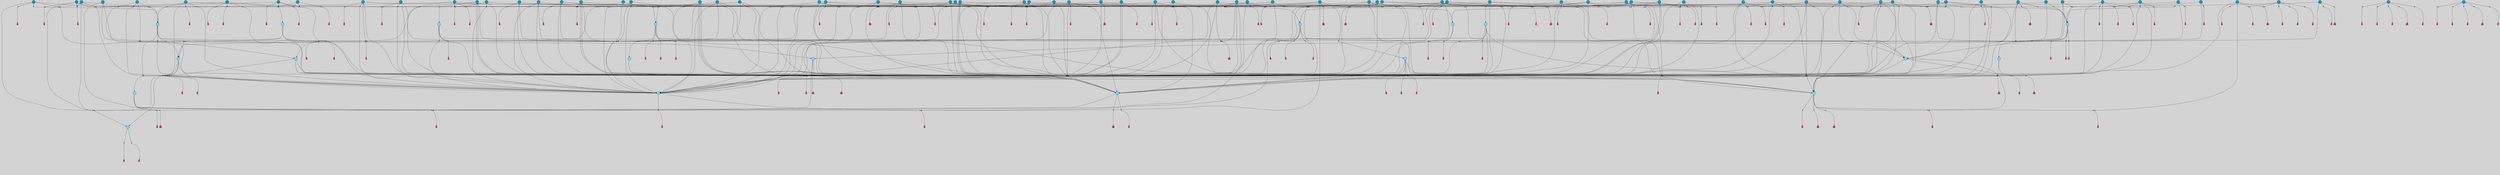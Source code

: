 // File exported with GEGELATI v1.3.1
// On the 2024-04-08 17:50:43
// With the File::TPGGraphDotExporter
digraph{
	graph[pad = "0.212, 0.055" bgcolor = lightgray]
	node[shape=circle style = filled label = ""]
		T3 [fillcolor="#66ddff"]
		T4 [fillcolor="#66ddff"]
		T7 [fillcolor="#66ddff"]
		T11 [fillcolor="#66ddff"]
		T24 [fillcolor="#66ddff"]
		T54 [fillcolor="#66ddff"]
		T164 [fillcolor="#66ddff"]
		T207 [fillcolor="#66ddff"]
		T250 [fillcolor="#66ddff"]
		T264 [fillcolor="#1199bb"]
		T311 [fillcolor="#66ddff"]
		T317 [fillcolor="#66ddff"]
		T318 [fillcolor="#1199bb"]
		T344 [fillcolor="#1199bb"]
		T365 [fillcolor="#66ddff"]
		T455 [fillcolor="#66ddff"]
		T542 [fillcolor="#1199bb"]
		T563 [fillcolor="#1199bb"]
		T601 [fillcolor="#1199bb"]
		T608 [fillcolor="#1199bb"]
		T630 [fillcolor="#66ddff"]
		T644 [fillcolor="#1199bb"]
		T321 [fillcolor="#1199bb"]
		T662 [fillcolor="#66ddff"]
		T663 [fillcolor="#66ddff"]
		T666 [fillcolor="#1199bb"]
		T668 [fillcolor="#66ddff"]
		T679 [fillcolor="#1199bb"]
		T696 [fillcolor="#1199bb"]
		T697 [fillcolor="#1199bb"]
		T700 [fillcolor="#1199bb"]
		T714 [fillcolor="#1199bb"]
		T717 [fillcolor="#1199bb"]
		T721 [fillcolor="#1199bb"]
		T722 [fillcolor="#1199bb"]
		T728 [fillcolor="#1199bb"]
		T733 [fillcolor="#1199bb"]
		T737 [fillcolor="#1199bb"]
		T750 [fillcolor="#1199bb"]
		T758 [fillcolor="#66ddff"]
		T762 [fillcolor="#1199bb"]
		T764 [fillcolor="#1199bb"]
		T774 [fillcolor="#1199bb"]
		T775 [fillcolor="#1199bb"]
		T776 [fillcolor="#1199bb"]
		T778 [fillcolor="#1199bb"]
		T781 [fillcolor="#1199bb"]
		T785 [fillcolor="#1199bb"]
		T791 [fillcolor="#1199bb"]
		T797 [fillcolor="#1199bb"]
		T801 [fillcolor="#1199bb"]
		T804 [fillcolor="#1199bb"]
		T805 [fillcolor="#1199bb"]
		T806 [fillcolor="#1199bb"]
		T807 [fillcolor="#66ddff"]
		T808 [fillcolor="#1199bb"]
		T809 [fillcolor="#1199bb"]
		T810 [fillcolor="#1199bb"]
		T811 [fillcolor="#1199bb"]
		T813 [fillcolor="#1199bb"]
		T814 [fillcolor="#1199bb"]
		T815 [fillcolor="#1199bb"]
		T816 [fillcolor="#1199bb"]
		T817 [fillcolor="#1199bb"]
		T818 [fillcolor="#1199bb"]
		T819 [fillcolor="#1199bb"]
		T821 [fillcolor="#66ddff"]
		T823 [fillcolor="#1199bb"]
		T826 [fillcolor="#1199bb"]
		T827 [fillcolor="#1199bb"]
		T828 [fillcolor="#1199bb"]
		T831 [fillcolor="#1199bb"]
		T832 [fillcolor="#1199bb"]
		T834 [fillcolor="#1199bb"]
		T837 [fillcolor="#1199bb"]
		T838 [fillcolor="#1199bb"]
		T839 [fillcolor="#1199bb"]
		T840 [fillcolor="#1199bb"]
		T841 [fillcolor="#1199bb"]
		T842 [fillcolor="#1199bb"]
		T843 [fillcolor="#1199bb"]
		T844 [fillcolor="#1199bb"]
		T847 [fillcolor="#1199bb"]
		T848 [fillcolor="#1199bb"]
		T849 [fillcolor="#1199bb"]
		T850 [fillcolor="#1199bb"]
		T852 [fillcolor="#1199bb"]
		T853 [fillcolor="#1199bb"]
		T856 [fillcolor="#1199bb"]
		T858 [fillcolor="#1199bb"]
		T859 [fillcolor="#1199bb"]
		T860 [fillcolor="#1199bb"]
		T861 [fillcolor="#1199bb"]
		T862 [fillcolor="#1199bb"]
		T863 [fillcolor="#1199bb"]
		T864 [fillcolor="#1199bb"]
		P11282 [fillcolor="#cccccc" shape=point] //6|
		I11282 [shape=box style=invis label="6|1&2|6#1|7&#92;n10|7&2|0#1|5&#92;n9|4&0|1#2|2&#92;n8|6&0|0#1|0&#92;n"]
		P11282 -> I11282[style=invis]
		A7827 [fillcolor="#ff3366" shape=box margin=0.03 width=0 height=0 label="3"]
		T3 -> P11282 -> A7827
		P11283 [fillcolor="#cccccc" shape=point] //3|
		I11283 [shape=box style=invis label="7|6&2|4#0|2&#92;n10|3&2|7#1|4&#92;n11|6&0|4#0|1&#92;n7|1&0|0#2|6&#92;n7|6&0|3#2|6&#92;n4|0&2|6#0|1&#92;n4|4&2|5#0|2&#92;n4|6&0|4#2|7&#92;n10|0&2|3#1|5&#92;n2|6&0|5#0|2&#92;n1|0&2|3#0|7&#92;n1|6&2|0#0|5&#92;n6|2&0|1#0|7&#92;n9|2&0|3#2|7&#92;n5|3&0|6#0|6&#92;n1|7&2|5#2|3&#92;n8|1&2|7#0|6&#92;n1|0&2|5#2|1&#92;n7|1&2|2#2|5&#92;n7|4&2|6#0|3&#92;n"]
		P11283 -> I11283[style=invis]
		A7828 [fillcolor="#ff3366" shape=box margin=0.03 width=0 height=0 label="4"]
		T3 -> P11283 -> A7828
		P11284 [fillcolor="#cccccc" shape=point] //7|
		I11284 [shape=box style=invis label="0|2&2|4#2|6&#92;n5|3&0|6#0|1&#92;n4|7&2|6#0|5&#92;n7|6&0|7#0|5&#92;n10|7&2|2#1|1&#92;n"]
		P11284 -> I11284[style=invis]
		A7829 [fillcolor="#ff3366" shape=box margin=0.03 width=0 height=0 label="4"]
		T4 -> P11284 -> A7829
		P11285 [fillcolor="#cccccc" shape=point] //0|
		I11285 [shape=box style=invis label="2|5&0|1#0|6&#92;n6|1&2|2#2|7&#92;n8|0&0|3#1|4&#92;n4|3&2|5#2|4&#92;n8|1&2|4#0|0&#92;n6|6&0|1#2|6&#92;n11|7&2|4#2|5&#92;n6|2&2|4#0|2&#92;n8|5&2|4#2|4&#92;n2|1&2|1#2|2&#92;n2|7&2|5#2|6&#92;n9|7&0|5#0|4&#92;n1|2&0|5#2|6&#92;n4|2&2|3#2|7&#92;n3|3&2|1#0|2&#92;n"]
		P11285 -> I11285[style=invis]
		A7830 [fillcolor="#ff3366" shape=box margin=0.03 width=0 height=0 label="5"]
		T4 -> P11285 -> A7830
		P11286 [fillcolor="#cccccc" shape=point] //-3|
		I11286 [shape=box style=invis label="1|6&2|7#0|7&#92;n10|2&0|7#1|3&#92;n9|6&2|7#2|2&#92;n5|3&0|7#0|7&#92;n1|6&2|3#0|0&#92;n2|3&2|3#2|2&#92;n5|1&2|6#0|6&#92;n"]
		P11286 -> I11286[style=invis]
		A7831 [fillcolor="#ff3366" shape=box margin=0.03 width=0 height=0 label="7"]
		T7 -> P11286 -> A7831
		P11287 [fillcolor="#cccccc" shape=point] //5|
		I11287 [shape=box style=invis label="0|5&2|3#0|1&#92;n0|6&2|1#2|4&#92;n6|2&2|6#0|7&#92;n7|4&0|3#0|1&#92;n5|4&0|7#1|6&#92;n9|1&0|5#2|2&#92;n6|3&2|3#1|7&#92;n11|7&2|4#1|6&#92;n2|5&0|1#0|0&#92;n4|7&0|0#0|2&#92;n6|2&0|6#0|0&#92;n2|1&2|6#2|4&#92;n10|0&2|0#1|0&#92;n6|6&2|4#0|6&#92;n"]
		P11287 -> I11287[style=invis]
		A7832 [fillcolor="#ff3366" shape=box margin=0.03 width=0 height=0 label="8"]
		T7 -> P11287 -> A7832
		P11288 [fillcolor="#cccccc" shape=point] //6|
		I11288 [shape=box style=invis label="3|0&2|7#2|2&#92;n3|2&0|4#2|5&#92;n5|1&0|2#1|0&#92;n8|7&0|1#2|0&#92;n8|5&0|3#0|6&#92;n0|2&0|2#2|3&#92;n1|5&2|5#0|5&#92;n5|6&0|6#0|7&#92;n6|7&0|0#2|6&#92;n1|2&2|3#0|0&#92;n7|7&2|3#0|4&#92;n0|7&2|7#0|6&#92;n1|0&2|2#2|7&#92;n4|4&0|1#0|0&#92;n"]
		P11288 -> I11288[style=invis]
		A7833 [fillcolor="#ff3366" shape=box margin=0.03 width=0 height=0 label="11"]
		T11 -> P11288 -> A7833
		P11289 [fillcolor="#cccccc" shape=point] //-4|
		I11289 [shape=box style=invis label="4|1&0|4#2|6&#92;n1|2&2|2#2|0&#92;n1|2&2|0#0|6&#92;n8|4&2|3#2|5&#92;n5|5&2|1#1|0&#92;n"]
		P11289 -> I11289[style=invis]
		A7834 [fillcolor="#ff3366" shape=box margin=0.03 width=0 height=0 label="12"]
		T11 -> P11289 -> A7834
		P11290 [fillcolor="#cccccc" shape=point] //-3|
		I11290 [shape=box style=invis label="8|1&2|3#0|5&#92;n0|6&0|5#0|5&#92;n3|7&2|1#0|6&#92;n3|5&0|1#0|0&#92;n9|5&2|0#0|4&#92;n3|5&0|2#0|3&#92;n10|6&2|4#1|0&#92;n9|4&2|7#2|6&#92;n1|7&2|5#2|2&#92;n"]
		P11290 -> I11290[style=invis]
		A7835 [fillcolor="#ff3366" shape=box margin=0.03 width=0 height=0 label="5"]
		T4 -> P11290 -> A7835
		P11291 [fillcolor="#cccccc" shape=point] //1|
		I11291 [shape=box style=invis label="5|1&0|6#2|7&#92;n2|4&0|4#2|2&#92;n0|6&0|5#0|4&#92;n10|6&2|5#1|6&#92;n9|3&0|1#1|7&#92;n10|3&2|2#1|0&#92;n5|0&0|0#2|1&#92;n11|3&2|3#1|5&#92;n10|3&0|1#1|0&#92;n2|4&0|1#0|1&#92;n0|2&0|3#2|4&#92;n9|2&2|1#2|5&#92;n11|7&2|6#2|6&#92;n"]
		P11291 -> I11291[style=invis]
		T24 -> P11291 -> T7
		P11292 [fillcolor="#cccccc" shape=point] //5|
		I11292 [shape=box style=invis label="3|0&2|0#0|1&#92;n3|0&0|7#0|1&#92;n5|3&0|2#2|6&#92;n4|4&2|4#2|6&#92;n11|2&0|7#1|6&#92;n2|7&2|2#2|5&#92;n9|3&2|6#2|7&#92;n7|7&0|0#0|4&#92;n6|1&2|4#2|3&#92;n5|4&2|0#1|6&#92;n1|3&0|7#0|4&#92;n"]
		P11292 -> I11292[style=invis]
		A7836 [fillcolor="#ff3366" shape=box margin=0.03 width=0 height=0 label="7"]
		T24 -> P11292 -> A7836
		P11293 [fillcolor="#cccccc" shape=point] //-2|
		I11293 [shape=box style=invis label="4|1&0|4#0|3&#92;n4|2&0|5#2|0&#92;n5|5&2|6#0|5&#92;n1|4&0|1#0|2&#92;n6|3&2|7#1|5&#92;n0|4&2|0#0|3&#92;n8|5&2|5#1|2&#92;n10|7&2|7#1|1&#92;n3|4&0|0#2|1&#92;n3|6&2|5#2|5&#92;n8|3&0|1#0|7&#92;n10|0&2|7#1|3&#92;n4|1&2|4#0|1&#92;n9|3&2|0#0|4&#92;n3|6&2|0#0|4&#92;n1|2&0|6#2|1&#92;n4|0&2|1#2|2&#92;n"]
		P11293 -> I11293[style=invis]
		A7837 [fillcolor="#ff3366" shape=box margin=0.03 width=0 height=0 label="14"]
		T24 -> P11293 -> A7837
		P11294 [fillcolor="#cccccc" shape=point] //8|
		I11294 [shape=box style=invis label="9|0&0|1#2|0&#92;n10|1&2|5#1|4&#92;n8|2&2|6#0|4&#92;n2|4&2|5#2|3&#92;n4|2&2|2#0|2&#92;n7|5&0|2#0|0&#92;n8|2&2|1#1|3&#92;n8|7&0|7#2|1&#92;n1|1&0|0#0|7&#92;n5|6&2|5#1|0&#92;n6|6&2|5#0|0&#92;n11|4&0|3#2|6&#92;n4|2&2|4#0|7&#92;n5|6&0|1#2|0&#92;n11|3&0|2#0|7&#92;n"]
		P11294 -> I11294[style=invis]
		A7838 [fillcolor="#ff3366" shape=box margin=0.03 width=0 height=0 label="6"]
		T54 -> P11294 -> A7838
		T54 -> P11292
		P11295 [fillcolor="#cccccc" shape=point] //-10|
		I11295 [shape=box style=invis label="3|6&0|0#0|4&#92;n4|1&2|4#0|1&#92;n5|1&0|1#0|4&#92;n5|5&2|6#0|5&#92;n6|5&0|6#0|3&#92;n11|1&2|0#0|1&#92;n0|7&2|0#0|3&#92;n1|2&0|6#0|1&#92;n8|0&0|4#2|0&#92;n0|4&0|7#2|7&#92;n7|0&2|7#1|3&#92;n3|1&0|5#2|5&#92;n5|1&0|4#0|3&#92;n2|2&0|2#0|0&#92;n8|3&0|1#0|7&#92;n3|0&0|3#0|5&#92;n7|2&0|5#2|0&#92;n6|3&2|7#1|5&#92;n4|7&2|7#2|1&#92;n"]
		P11295 -> I11295[style=invis]
		A7839 [fillcolor="#ff3366" shape=box margin=0.03 width=0 height=0 label="14"]
		T54 -> P11295 -> A7839
		T54 -> P11287
		T164 -> P11285
		P11296 [fillcolor="#cccccc" shape=point] //-1|
		I11296 [shape=box style=invis label="6|4&0|4#2|4&#92;n4|5&2|5#2|4&#92;n9|7&2|5#0|3&#92;n3|7&2|6#0|6&#92;n8|7&0|6#0|4&#92;n2|1&2|0#0|1&#92;n8|6&0|0#2|5&#92;n2|1&0|2#0|3&#92;n6|1&0|7#2|6&#92;n6|3&0|1#1|6&#92;n5|4&2|7#0|4&#92;n0|7&0|4#2|0&#92;n11|0&2|0#2|5&#92;n3|7&2|0#2|7&#92;n8|3&2|7#1|4&#92;n5|7&0|6#0|4&#92;n0|0&2|3#2|3&#92;n5|4&2|1#0|3&#92;n0|4&0|3#2|5&#92;n"]
		P11296 -> I11296[style=invis]
		A7840 [fillcolor="#ff3366" shape=box margin=0.03 width=0 height=0 label="10"]
		T164 -> P11296 -> A7840
		P11297 [fillcolor="#cccccc" shape=point] //-7|
		I11297 [shape=box style=invis label="6|1&0|2#0|3&#92;n1|2&0|1#2|0&#92;n10|3&2|2#1|1&#92;n0|1&0|2#0|7&#92;n4|6&2|7#2|4&#92;n6|0&2|7#0|6&#92;n"]
		P11297 -> I11297[style=invis]
		A7841 [fillcolor="#ff3366" shape=box margin=0.03 width=0 height=0 label="7"]
		T164 -> P11297 -> A7841
		P11298 [fillcolor="#cccccc" shape=point] //-6|
		I11298 [shape=box style=invis label="11|7&0|1#0|6&#92;n3|5&0|1#0|3&#92;n1|5&0|5#0|6&#92;n1|7&2|5#2|2&#92;n0|0&0|2#2|2&#92;n4|4&0|1#0|5&#92;n6|4&2|2#0|2&#92;n0|6&2|5#0|5&#92;n0|3&2|2#2|6&#92;n"]
		P11298 -> I11298[style=invis]
		A7842 [fillcolor="#ff3366" shape=box margin=0.03 width=0 height=0 label="5"]
		T164 -> P11298 -> A7842
		P11299 [fillcolor="#cccccc" shape=point] //4|
		I11299 [shape=box style=invis label="4|3&0|6#0|3&#92;n5|7&2|3#2|2&#92;n5|6&0|7#1|2&#92;n1|4&2|6#0|3&#92;n8|4&2|1#2|5&#92;n9|5&2|4#1|4&#92;n2|4&0|5#0|7&#92;n10|0&0|6#1|3&#92;n3|0&0|6#0|2&#92;n2|7&2|7#2|6&#92;n5|2&0|5#1|5&#92;n10|4&2|5#1|7&#92;n4|0&0|4#2|4&#92;n11|1&0|4#2|6&#92;n10|6&2|0#1|4&#92;n9|7&0|3#1|4&#92;n4|5&2|7#0|6&#92;n11|5&2|6#2|3&#92;n0|3&0|5#0|1&#92;n"]
		P11299 -> I11299[style=invis]
		A7843 [fillcolor="#ff3366" shape=box margin=0.03 width=0 height=0 label="13"]
		T164 -> P11299 -> A7843
		P11300 [fillcolor="#cccccc" shape=point] //7|
		I11300 [shape=box style=invis label="7|0&2|1#2|0&#92;n9|7&2|1#1|7&#92;n8|2&0|1#1|0&#92;n6|6&0|2#1|1&#92;n2|2&0|5#0|0&#92;n5|7&0|0#2|1&#92;n5|1&2|5#1|5&#92;n4|7&2|4#2|3&#92;n10|5&2|2#1|5&#92;n1|3&2|2#2|0&#92;n10|2&2|6#1|5&#92;n"]
		P11300 -> I11300[style=invis]
		A7844 [fillcolor="#ff3366" shape=box margin=0.03 width=0 height=0 label="1"]
		T207 -> P11300 -> A7844
		P11301 [fillcolor="#cccccc" shape=point] //-3|
		I11301 [shape=box style=invis label="3|7&0|0#0|2&#92;n11|5&0|1#1|1&#92;n4|1&0|6#2|6&#92;n4|0&0|1#0|5&#92;n"]
		P11301 -> I11301[style=invis]
		T207 -> P11301 -> T24
		P11302 [fillcolor="#cccccc" shape=point] //5|
		I11302 [shape=box style=invis label="8|1&2|6#0|6&#92;n3|0&0|7#0|1&#92;n11|3&0|2#2|6&#92;n4|4&2|4#2|6&#92;n11|2&0|7#1|6&#92;n2|7&2|2#2|5&#92;n7|7&0|0#0|4&#92;n6|1&2|4#2|3&#92;n5|4&2|0#1|6&#92;n3|0&2|0#0|1&#92;n1|3&0|7#0|4&#92;n"]
		P11302 -> I11302[style=invis]
		A7845 [fillcolor="#ff3366" shape=box margin=0.03 width=0 height=0 label="7"]
		T207 -> P11302 -> A7845
		P11303 [fillcolor="#cccccc" shape=point] //5|
		I11303 [shape=box style=invis label="10|4&2|6#1|2&#92;n8|4&0|1#1|0&#92;n0|4&2|6#0|0&#92;n8|4&2|5#2|1&#92;n7|5&2|5#1|0&#92;n3|6&0|6#2|2&#92;n1|7&0|7#0|5&#92;n2|0&0|7#2|4&#92;n9|4&2|6#2|7&#92;n2|6&2|2#0|0&#92;n11|7&2|7#0|7&#92;n5|5&0|0#0|1&#92;n10|1&0|0#1|0&#92;n7|3&0|1#2|5&#92;n9|2&2|7#1|5&#92;n9|0&2|5#1|2&#92;n1|6&2|4#2|2&#92;n3|3&2|2#0|7&#92;n1|6&2|0#0|0&#92;n6|4&2|6#1|0&#92;n"]
		P11303 -> I11303[style=invis]
		A7846 [fillcolor="#ff3366" shape=box margin=0.03 width=0 height=0 label="1"]
		T207 -> P11303 -> A7846
		P11304 [fillcolor="#cccccc" shape=point] //7|
		I11304 [shape=box style=invis label="6|1&2|6#2|7&#92;n7|0&2|4#2|3&#92;n3|3&0|7#0|6&#92;n5|4&0|2#2|4&#92;n8|5&2|6#2|7&#92;n0|0&2|3#0|3&#92;n5|4&2|4#2|6&#92;n"]
		P11304 -> I11304[style=invis]
		T207 -> P11304 -> T4
		P11305 [fillcolor="#cccccc" shape=point] //8|
		I11305 [shape=box style=invis label="5|4&2|1#1|0&#92;n3|0&0|3#2|0&#92;n3|7&2|2#0|6&#92;n6|6&0|2#2|4&#92;n0|0&0|2#0|6&#92;n"]
		P11305 -> I11305[style=invis]
		T250 -> P11305 -> T164
		P11306 [fillcolor="#cccccc" shape=point] //5|
		I11306 [shape=box style=invis label="3|0&2|0#2|1&#92;n3|0&0|7#0|1&#92;n5|3&0|2#2|6&#92;n4|4&2|4#2|6&#92;n5|4&2|0#1|6&#92;n2|7&2|2#2|5&#92;n1|3&0|7#0|4&#92;n11|6&2|2#0|7&#92;n7|7&0|0#0|4&#92;n6|1&2|4#2|3&#92;n11|0&0|7#1|6&#92;n9|3&2|6#2|7&#92;n"]
		P11306 -> I11306[style=invis]
		A7847 [fillcolor="#ff3366" shape=box margin=0.03 width=0 height=0 label="7"]
		T250 -> P11306 -> A7847
		P11307 [fillcolor="#cccccc" shape=point] //7|
		I11307 [shape=box style=invis label="7|4&2|7#0|4&#92;n4|6&0|1#2|5&#92;n2|1&2|3#0|0&#92;n4|3&2|0#0|1&#92;n0|0&2|7#2|7&#92;n7|7&0|5#2|3&#92;n5|0&2|1#2|2&#92;n10|0&0|4#1|2&#92;n4|4&0|7#0|0&#92;n6|7&0|2#0|1&#92;n1|4&2|5#0|4&#92;n"]
		P11307 -> I11307[style=invis]
		A7848 [fillcolor="#ff3366" shape=box margin=0.03 width=0 height=0 label="0"]
		T250 -> P11307 -> A7848
		T250 -> P11292
		P11308 [fillcolor="#cccccc" shape=point] //10|
		I11308 [shape=box style=invis label="6|1&2|4#2|3&#92;n3|0&0|7#0|1&#92;n5|3&0|2#2|6&#92;n4|4&0|4#2|6&#92;n5|4&2|0#1|6&#92;n10|5&0|6#1|5&#92;n2|5&2|1#2|2&#92;n1|3&0|7#0|4&#92;n3|0&2|0#0|1&#92;n11|2&0|5#1|6&#92;n9|3&2|6#2|7&#92;n7|7&0|0#0|4&#92;n"]
		P11308 -> I11308[style=invis]
		A7849 [fillcolor="#ff3366" shape=box margin=0.03 width=0 height=0 label="7"]
		T250 -> P11308 -> A7849
		P11309 [fillcolor="#cccccc" shape=point] //-2|
		I11309 [shape=box style=invis label="11|7&2|0#1|7&#92;n4|3&0|1#2|5&#92;n0|4&2|4#2|7&#92;n1|6&0|0#0|4&#92;n4|0&0|0#0|5&#92;n0|6&2|3#2|0&#92;n9|6&2|5#1|3&#92;n0|7&2|1#2|5&#92;n4|4&0|5#0|1&#92;n10|4&0|0#1|0&#92;n"]
		P11309 -> I11309[style=invis]
		A7850 [fillcolor="#ff3366" shape=box margin=0.03 width=0 height=0 label="12"]
		T264 -> P11309 -> A7850
		P11310 [fillcolor="#cccccc" shape=point] //-3|
		I11310 [shape=box style=invis label="7|2&2|4#0|2&#92;n4|1&2|6#0|1&#92;n11|6&0|4#0|1&#92;n7|1&0|0#2|6&#92;n6|2&0|1#0|7&#92;n10|3&2|7#1|4&#92;n3|5&2|3#0|1&#92;n4|4&2|5#0|2&#92;n4|6&0|4#2|7&#92;n2|5&0|5#0|2&#92;n10|0&2|3#1|4&#92;n0|1&2|7#0|6&#92;n7|6&0|3#2|6&#92;n1|3&0|6#2|0&#92;n5|3&0|6#0|6&#92;n1|4&2|5#2|3&#92;n1|6&2|0#0|5&#92;n9|2&0|3#2|7&#92;n7|1&2|2#2|5&#92;n"]
		P11310 -> I11310[style=invis]
		T264 -> P11310 -> T207
		P11311 [fillcolor="#cccccc" shape=point] //2|
		I11311 [shape=box style=invis label="4|1&0|4#2|6&#92;n5|5&2|1#1|0&#92;n1|0&2|0#0|6&#92;n8|4&2|3#2|5&#92;n"]
		P11311 -> I11311[style=invis]
		T264 -> P11311 -> T11
		P11312 [fillcolor="#cccccc" shape=point] //2|
		I11312 [shape=box style=invis label="11|0&2|3#0|7&#92;n10|4&2|5#1|6&#92;n4|7&0|2#2|3&#92;n6|0&2|6#0|6&#92;n9|0&0|7#0|5&#92;n7|2&2|4#1|2&#92;n5|1&2|6#2|7&#92;n"]
		P11312 -> I11312[style=invis]
		T311 -> P11312 -> T7
		P11313 [fillcolor="#cccccc" shape=point] //5|
		I11313 [shape=box style=invis label="5|4&2|0#1|6&#92;n3|0&0|7#0|1&#92;n5|3&0|2#2|6&#92;n11|2&0|7#1|6&#92;n2|7&2|2#2|5&#92;n9|3&2|6#2|7&#92;n7|7&0|0#0|4&#92;n6|1&2|4#2|3&#92;n3|0&2|0#0|1&#92;n1|3&2|7#0|4&#92;n"]
		P11313 -> I11313[style=invis]
		A7851 [fillcolor="#ff3366" shape=box margin=0.03 width=0 height=0 label="7"]
		T311 -> P11313 -> A7851
		T311 -> P11309
		P11314 [fillcolor="#cccccc" shape=point] //-1|
		I11314 [shape=box style=invis label="1|7&2|1#0|6&#92;n8|1&2|3#0|5&#92;n10|6&2|7#1|0&#92;n1|7&2|5#0|2&#92;n0|3&0|3#2|2&#92;n3|5&0|1#0|0&#92;n3|5&0|2#0|3&#92;n1|5&2|0#0|4&#92;n5|7&2|2#2|5&#92;n4|0&2|3#0|3&#92;n"]
		P11314 -> I11314[style=invis]
		T311 -> P11314 -> T3
		P11315 [fillcolor="#cccccc" shape=point] //2|
		I11315 [shape=box style=invis label="4|1&0|5#0|1&#92;n6|4&0|7#2|4&#92;n10|5&2|6#1|4&#92;n9|2&0|4#2|3&#92;n6|2&2|3#1|7&#92;n8|1&0|2#0|3&#92;n4|0&2|0#0|1&#92;n"]
		P11315 -> I11315[style=invis]
		T311 -> P11315 -> T54
		P11316 [fillcolor="#cccccc" shape=point] //7|
		I11316 [shape=box style=invis label="9|6&2|6#1|3&#92;n9|7&2|0#1|7&#92;n3|0&2|0#0|0&#92;n1|6&0|0#0|4&#92;n7|4&0|3#0|1&#92;n"]
		P11316 -> I11316[style=invis]
		A7852 [fillcolor="#ff3366" shape=box margin=0.03 width=0 height=0 label="12"]
		T318 -> P11316 -> A7852
		P11317 [fillcolor="#cccccc" shape=point] //-9|
		I11317 [shape=box style=invis label="7|1&0|0#2|6&#92;n1|6&0|4#2|7&#92;n7|6&2|4#0|2&#92;n10|7&2|1#1|3&#92;n7|6&0|3#2|6&#92;n4|0&2|2#2|1&#92;n1|0&0|5#2|3&#92;n6|1&2|6#1|1&#92;n7|4&2|6#1|0&#92;n9|5&0|1#0|2&#92;n9|2&0|3#0|7&#92;n6|0&2|7#0|6&#92;n10|5&2|3#1|5&#92;n10|0&2|7#1|4&#92;n1|0&2|3#0|7&#92;n5|2&0|6#0|6&#92;n2|6&0|1#0|2&#92;n7|4&2|5#0|3&#92;n3|6&2|4#0|5&#92;n1|6&2|0#0|5&#92;n"]
		P11317 -> I11317[style=invis]
		A7853 [fillcolor="#ff3366" shape=box margin=0.03 width=0 height=0 label="4"]
		T318 -> P11317 -> A7853
		P11318 [fillcolor="#cccccc" shape=point] //-7|
		I11318 [shape=box style=invis label="9|1&2|7#2|1&#92;n7|0&2|0#2|7&#92;n2|3&2|3#2|2&#92;n8|5&2|1#0|3&#92;n5|5&0|7#0|1&#92;n1|6&2|7#0|7&#92;n10|2&0|7#1|3&#92;n6|4&2|2#2|4&#92;n0|6&2|5#0|2&#92;n"]
		P11318 -> I11318[style=invis]
		A7854 [fillcolor="#ff3366" shape=box margin=0.03 width=0 height=0 label="7"]
		T318 -> P11318 -> A7854
		P11319 [fillcolor="#cccccc" shape=point] //3|
		I11319 [shape=box style=invis label="7|6&2|4#0|2&#92;n10|3&2|7#1|4&#92;n11|6&0|4#0|1&#92;n7|1&0|0#2|6&#92;n7|6&0|3#2|6&#92;n4|0&2|6#0|1&#92;n4|4&2|5#0|2&#92;n4|6&0|4#2|7&#92;n10|0&2|3#1|5&#92;n2|6&0|5#0|2&#92;n1|0&2|3#0|7&#92;n1|6&2|0#0|5&#92;n6|2&0|1#0|7&#92;n9|2&0|3#2|7&#92;n5|3&0|6#0|6&#92;n1|7&2|5#2|3&#92;n8|1&2|7#0|6&#92;n1|0&2|5#2|1&#92;n7|1&2|2#2|5&#92;n7|4&2|6#0|3&#92;n"]
		P11319 -> I11319[style=invis]
		A7855 [fillcolor="#ff3366" shape=box margin=0.03 width=0 height=0 label="4"]
		T317 -> P11319 -> A7855
		P11320 [fillcolor="#cccccc" shape=point] //6|
		I11320 [shape=box style=invis label="6|1&2|6#1|7&#92;n10|7&2|0#1|5&#92;n9|4&0|1#2|2&#92;n8|6&0|0#1|0&#92;n"]
		P11320 -> I11320[style=invis]
		A7856 [fillcolor="#ff3366" shape=box margin=0.03 width=0 height=0 label="3"]
		T317 -> P11320 -> A7856
		P11321 [fillcolor="#cccccc" shape=point] //-9|
		I11321 [shape=box style=invis label="11|5&0|0#2|6&#92;n8|5&2|3#2|1&#92;n7|1&0|6#1|3&#92;n11|4&0|2#0|1&#92;n9|0&2|7#1|6&#92;n10|1&0|3#1|6&#92;n0|3&0|4#2|5&#92;n5|7&2|3#1|6&#92;n2|0&2|1#0|7&#92;n"]
		P11321 -> I11321[style=invis]
		A7857 [fillcolor="#ff3366" shape=box margin=0.03 width=0 height=0 label="2"]
		T318 -> P11321 -> A7857
		P11322 [fillcolor="#cccccc" shape=point] //-1|
		I11322 [shape=box style=invis label="1|7&2|1#0|6&#92;n8|1&2|3#0|5&#92;n10|6&2|7#1|0&#92;n1|7&2|5#0|2&#92;n0|3&0|3#2|2&#92;n3|5&0|1#0|0&#92;n3|5&0|2#0|3&#92;n1|5&2|0#0|4&#92;n5|7&2|2#2|5&#92;n4|0&2|3#0|3&#92;n"]
		P11322 -> I11322[style=invis]
		T318 -> P11322 -> T317
		P11323 [fillcolor="#cccccc" shape=point] //-4|
		I11323 [shape=box style=invis label="7|2&2|4#0|2&#92;n4|1&2|6#0|1&#92;n0|1&2|7#0|6&#92;n6|2&0|1#0|7&#92;n10|3&2|7#1|4&#92;n3|5&2|3#0|1&#92;n4|4&2|5#0|2&#92;n4|6&0|4#2|7&#92;n2|5&0|5#0|2&#92;n10|0&2|3#1|4&#92;n11|6&0|4#0|1&#92;n7|6&0|3#2|6&#92;n1|3&0|6#2|0&#92;n5|3&0|6#0|6&#92;n1|4&2|5#2|3&#92;n1|1&2|0#0|5&#92;n9|2&0|3#2|7&#92;n7|1&2|2#2|5&#92;n"]
		P11323 -> I11323[style=invis]
		T344 -> P11323 -> T207
		T344 -> P11311
		T344 -> P11311
		P11324 [fillcolor="#cccccc" shape=point] //2|
		I11324 [shape=box style=invis label="11|2&2|1#2|2&#92;n0|1&0|0#0|6&#92;n9|2&0|4#2|2&#92;n9|7&2|0#0|0&#92;n4|5&0|6#2|7&#92;n6|7&0|2#0|1&#92;n5|6&0|2#1|0&#92;n11|6&2|1#2|1&#92;n11|0&0|0#2|3&#92;n8|4&0|7#1|1&#92;n11|3&0|7#1|6&#92;n9|2&2|1#2|5&#92;n11|7&0|2#0|2&#92;n"]
		P11324 -> I11324[style=invis]
		T365 -> P11324 -> T3
		P11325 [fillcolor="#cccccc" shape=point] //4|
		I11325 [shape=box style=invis label="7|1&0|6#0|1&#92;n6|7&2|7#1|7&#92;n10|1&2|1#1|1&#92;n9|6&2|2#1|4&#92;n4|7&0|4#2|2&#92;n9|6&0|5#1|1&#92;n10|0&2|6#1|6&#92;n5|1&0|1#2|3&#92;n10|1&0|5#1|0&#92;n3|4&2|3#0|0&#92;n8|2&0|5#2|4&#92;n1|6&2|0#0|0&#92;n2|3&0|1#2|6&#92;n5|2&2|2#1|6&#92;n2|2&0|1#2|1&#92;n3|1&2|7#0|3&#92;n6|7&2|3#0|4&#92;n"]
		P11325 -> I11325[style=invis]
		A7858 [fillcolor="#ff3366" shape=box margin=0.03 width=0 height=0 label="10"]
		T365 -> P11325 -> A7858
		P11326 [fillcolor="#cccccc" shape=point] //3|
		I11326 [shape=box style=invis label="4|7&0|7#2|7&#92;n11|5&2|6#0|2&#92;n5|5&2|6#2|0&#92;n3|2&0|6#0|3&#92;n10|2&2|5#1|5&#92;n9|4&2|3#1|5&#92;n2|5&2|7#2|4&#92;n11|3&2|5#1|0&#92;n7|0&0|7#2|1&#92;n1|2&0|5#0|1&#92;n"]
		P11326 -> I11326[style=invis]
		A7859 [fillcolor="#ff3366" shape=box margin=0.03 width=0 height=0 label="5"]
		T365 -> P11326 -> A7859
		P11327 [fillcolor="#cccccc" shape=point] //2|
		I11327 [shape=box style=invis label="9|0&0|7#0|5&#92;n10|4&2|5#1|6&#92;n4|7&0|2#2|3&#92;n6|0&2|6#0|6&#92;n11|0&2|3#0|7&#92;n7|0&2|4#1|2&#92;n6|3&2|6#2|1&#92;n5|1&2|6#2|7&#92;n"]
		P11327 -> I11327[style=invis]
		T455 -> P11327 -> T7
		T455 -> P11315
		P11328 [fillcolor="#cccccc" shape=point] //4|
		I11328 [shape=box style=invis label="6|0&2|6#0|7&#92;n11|2&0|3#1|2&#92;n11|3&0|7#1|5&#92;n10|4&2|6#1|6&#92;n1|0&2|7#0|6&#92;n4|4&2|6#0|2&#92;n4|7&0|2#2|3&#92;n1|7&0|4#2|3&#92;n9|0&0|7#0|0&#92;n"]
		P11328 -> I11328[style=invis]
		T455 -> P11328 -> T7
		P11329 [fillcolor="#cccccc" shape=point] //-3|
		I11329 [shape=box style=invis label="6|1&0|5#0|3&#92;n10|0&2|7#1|6&#92;n0|1&0|2#0|7&#92;n6|2&0|3#2|7&#92;n4|6&2|7#2|4&#92;n"]
		P11329 -> I11329[style=invis]
		A7860 [fillcolor="#ff3366" shape=box margin=0.03 width=0 height=0 label="7"]
		T455 -> P11329 -> A7860
		P11330 [fillcolor="#cccccc" shape=point] //7|
		I11330 [shape=box style=invis label="10|5&0|6#1|7&#92;n4|3&2|6#0|3&#92;n8|4&0|6#1|2&#92;n3|0&2|0#2|3&#92;n5|6&2|3#0|4&#92;n0|7&2|1#0|5&#92;n8|7&2|2#2|5&#92;n9|1&0|0#1|0&#92;n10|1&2|1#1|4&#92;n3|3&2|7#0|4&#92;n5|2&2|3#0|4&#92;n2|0&2|6#2|2&#92;n1|7&0|1#0|7&#92;n"]
		P11330 -> I11330[style=invis]
		T455 -> P11330 -> T365
		T542 -> P11316
		P11331 [fillcolor="#cccccc" shape=point] //8|
		I11331 [shape=box style=invis label="7|1&0|0#2|6&#92;n1|6&0|4#2|7&#92;n7|6&2|0#0|2&#92;n10|7&2|1#1|3&#92;n7|6&0|3#2|6&#92;n4|0&2|2#2|1&#92;n1|0&0|5#2|3&#92;n6|1&2|6#1|1&#92;n7|4&2|6#1|0&#92;n9|5&0|1#0|2&#92;n7|4&2|5#0|3&#92;n6|0&2|7#0|6&#92;n10|5&2|3#1|5&#92;n10|0&2|7#1|4&#92;n1|0&2|3#0|7&#92;n5|2&0|6#0|6&#92;n2|6&0|1#0|2&#92;n9|2&0|3#0|7&#92;n3|6&2|4#0|5&#92;n1|6&2|0#0|5&#92;n"]
		P11331 -> I11331[style=invis]
		A7861 [fillcolor="#ff3366" shape=box margin=0.03 width=0 height=0 label="4"]
		T542 -> P11331 -> A7861
		P11332 [fillcolor="#cccccc" shape=point] //-8|
		I11332 [shape=box style=invis label="2|1&2|5#2|3&#92;n11|5&2|1#0|3&#92;n5|0&0|7#0|1&#92;n0|1&2|6#0|7&#92;n7|4&2|2#2|4&#92;n0|6&2|5#0|2&#92;n9|2&0|7#1|3&#92;n"]
		P11332 -> I11332[style=invis]
		A7862 [fillcolor="#ff3366" shape=box margin=0.03 width=0 height=0 label="7"]
		T542 -> P11332 -> A7862
		T542 -> P11322
		T542 -> P11330
		P11333 [fillcolor="#cccccc" shape=point] //2|
		I11333 [shape=box style=invis label="0|2&2|6#2|6&#92;n7|0&2|7#1|7&#92;n10|7&0|5#1|6&#92;n0|5&2|7#0|4&#92;n3|1&0|1#2|6&#92;n4|7&0|2#0|6&#92;n"]
		P11333 -> I11333[style=invis]
		T563 -> P11333 -> T164
		T563 -> P11330
		P11334 [fillcolor="#cccccc" shape=point] //-3|
		I11334 [shape=box style=invis label="3|0&2|0#0|1&#92;n4|4&2|4#2|6&#92;n5|3&0|2#2|6&#92;n3|0&0|7#0|1&#92;n11|2&0|7#1|6&#92;n2|7&2|2#2|5&#92;n9|0&2|6#2|7&#92;n7|7&0|0#0|4&#92;n6|1&2|4#2|3&#92;n5|4&2|0#1|6&#92;n1|3&0|7#0|4&#92;n"]
		P11334 -> I11334[style=invis]
		A7863 [fillcolor="#ff3366" shape=box margin=0.03 width=0 height=0 label="7"]
		T563 -> P11334 -> A7863
		P11335 [fillcolor="#cccccc" shape=point] //9|
		I11335 [shape=box style=invis label="6|0&0|6#2|0&#92;n7|1&2|5#1|2&#92;n1|6&2|3#0|7&#92;n4|2&0|7#0|1&#92;n"]
		P11335 -> I11335[style=invis]
		A7864 [fillcolor="#ff3366" shape=box margin=0.03 width=0 height=0 label="2"]
		T563 -> P11335 -> A7864
		P11336 [fillcolor="#cccccc" shape=point] //-4|
		I11336 [shape=box style=invis label="10|6&2|6#1|6&#92;n7|7&2|4#0|2&#92;n4|1&2|6#0|1&#92;n10|3&2|7#1|4&#92;n3|6&0|4#0|5&#92;n2|5&0|5#0|2&#92;n4|6&0|4#0|1&#92;n3|5&2|3#0|1&#92;n4|4&2|5#0|2&#92;n9|2&0|3#2|7&#92;n10|0&2|3#1|4&#92;n7|1&0|0#2|6&#92;n4|6&0|4#2|7&#92;n1|7&0|2#2|4&#92;n1|7&0|6#2|0&#92;n5|3&0|6#0|5&#92;n7|6&0|3#2|6&#92;n1|6&2|0#0|5&#92;n1|4&2|5#2|3&#92;n7|1&2|2#2|5&#92;n"]
		P11336 -> I11336[style=invis]
		T601 -> P11336 -> T207
		T601 -> P11311
		P11337 [fillcolor="#cccccc" shape=point] //3|
		I11337 [shape=box style=invis label="7|2&0|2#2|4&#92;n0|4&0|6#2|7&#92;n9|0&0|1#2|2&#92;n8|6&0|0#1|0&#92;n"]
		P11337 -> I11337[style=invis]
		A7865 [fillcolor="#ff3366" shape=box margin=0.03 width=0 height=0 label="3"]
		T601 -> P11337 -> A7865
		P11338 [fillcolor="#cccccc" shape=point] //5|
		I11338 [shape=box style=invis label="1|6&2|7#0|7&#92;n9|2&2|7#2|3&#92;n10|2&0|7#1|3&#92;n0|0&2|7#2|2&#92;n1|6&2|3#0|0&#92;n2|3&2|3#2|2&#92;n"]
		P11338 -> I11338[style=invis]
		A7866 [fillcolor="#ff3366" shape=box margin=0.03 width=0 height=0 label="7"]
		T608 -> P11338 -> A7866
		P11339 [fillcolor="#cccccc" shape=point] //4|
		I11339 [shape=box style=invis label="11|2&0|3#1|2&#92;n6|0&2|6#0|7&#92;n11|3&0|7#1|5&#92;n10|4&2|6#1|6&#92;n1|0&2|7#0|6&#92;n4|4&2|4#0|2&#92;n4|7&0|2#2|3&#92;n1|7&0|4#2|3&#92;n9|0&0|7#0|0&#92;n"]
		P11339 -> I11339[style=invis]
		T608 -> P11339 -> T207
		T608 -> P11305
		P11340 [fillcolor="#cccccc" shape=point] //-1|
		I11340 [shape=box style=invis label="6|5&2|4#1|4&#92;n0|7&2|6#2|1&#92;n3|5&0|7#2|7&#92;n1|7&0|7#0|4&#92;n1|0&2|0#0|0&#92;n2|1&2|4#0|4&#92;n"]
		P11340 -> I11340[style=invis]
		T608 -> P11340 -> T7
		P11341 [fillcolor="#cccccc" shape=point] //6|
		I11341 [shape=box style=invis label="4|4&0|7#2|7&#92;n10|6&0|1#1|3&#92;n7|5&0|2#0|7&#92;n10|7&0|1#1|5&#92;n9|0&2|1#1|0&#92;n"]
		P11341 -> I11341[style=invis]
		A7867 [fillcolor="#ff3366" shape=box margin=0.03 width=0 height=0 label="7"]
		T630 -> P11341 -> A7867
		T630 -> P11333
		T630 -> P11330
		P11342 [fillcolor="#cccccc" shape=point] //7|
		I11342 [shape=box style=invis label="0|3&2|7#2|1&#92;n3|7&0|1#0|3&#92;n3|1&0|3#2|1&#92;n5|0&0|0#0|2&#92;n9|0&2|2#0|7&#92;n2|5&2|6#0|0&#92;n9|4&2|7#2|6&#92;n8|4&2|6#0|2&#92;n9|5&2|1#0|2&#92;n8|1&2|5#0|5&#92;n9|5&2|0#2|4&#92;n11|2&0|3#0|4&#92;n"]
		P11342 -> I11342[style=invis]
		A7868 [fillcolor="#ff3366" shape=box margin=0.03 width=0 height=0 label="5"]
		T630 -> P11342 -> A7868
		P11343 [fillcolor="#cccccc" shape=point] //10|
		I11343 [shape=box style=invis label="7|0&2|4#0|2&#92;n11|5&0|6#2|7&#92;n6|1&2|6#0|6&#92;n8|6&2|0#0|7&#92;n4|0&0|3#2|5&#92;n11|6&2|7#0|1&#92;n1|7&0|7#2|0&#92;n9|3&2|3#2|3&#92;n6|2&0|0#0|7&#92;n"]
		P11343 -> I11343[style=invis]
		T644 -> P11343 -> T7
		T644 -> P11329
		T644 -> P11330
		P11344 [fillcolor="#cccccc" shape=point] //0|
		I11344 [shape=box style=invis label="0|4&0|7#2|1&#92;n3|1&0|3#2|1&#92;n9|5&2|3#0|2&#92;n9|0&2|2#0|7&#92;n2|5&2|6#0|0&#92;n3|1&0|4#2|6&#92;n5|5&2|2#2|5&#92;n5|0&0|0#0|2&#92;n8|1&2|5#0|5&#92;n4|6&0|0#2|7&#92;n9|4&2|7#2|6&#92;n"]
		P11344 -> I11344[style=invis]
		A7869 [fillcolor="#ff3366" shape=box margin=0.03 width=0 height=0 label="5"]
		T644 -> P11344 -> A7869
		P11345 [fillcolor="#cccccc" shape=point] //3|
		I11345 [shape=box style=invis label="0|7&2|5#0|4&#92;n8|4&0|5#0|6&#92;n8|5&0|5#2|7&#92;n5|6&0|7#0|4&#92;n7|0&0|5#2|1&#92;n10|6&2|1#1|2&#92;n0|0&2|1#0|6&#92;n10|3&0|7#1|1&#92;n8|2&0|5#2|4&#92;n"]
		P11345 -> I11345[style=invis]
		A7870 [fillcolor="#ff3366" shape=box margin=0.03 width=0 height=0 label="5"]
		T644 -> P11345 -> A7870
		T321 -> P11316
		T321 -> P11317
		P11346 [fillcolor="#cccccc" shape=point] //-7|
		I11346 [shape=box style=invis label="9|5&2|0#2|6&#92;n11|4&0|6#0|1&#92;n0|3&0|4#2|5&#92;n8|5&2|3#2|1&#92;n9|0&2|7#1|6&#92;n2|0&2|1#0|5&#92;n5|7&2|3#1|6&#92;n4|1&0|5#2|6&#92;n0|1&2|3#0|2&#92;n10|3&2|1#1|7&#92;n"]
		P11346 -> I11346[style=invis]
		T321 -> P11346 -> T250
		T321 -> P11342
		T321 -> P11330
		P11347 [fillcolor="#cccccc" shape=point] //7|
		I11347 [shape=box style=invis label="7|4&2|1#2|4&#92;n1|1&2|1#0|4&#92;n10|3&0|3#1|2&#92;n8|0&0|4#1|2&#92;n7|6&0|5#0|5&#92;n0|0&2|7#2|7&#92;n6|7&0|2#0|6&#92;n4|3&2|0#0|1&#92;n4|6&0|7#2|5&#92;n7|4&2|7#0|4&#92;n2|0&2|0#2|6&#92;n8|3&0|6#1|5&#92;n"]
		P11347 -> I11347[style=invis]
		A7871 [fillcolor="#ff3366" shape=box margin=0.03 width=0 height=0 label="0"]
		T663 -> P11347 -> A7871
		P11348 [fillcolor="#cccccc" shape=point] //6|
		I11348 [shape=box style=invis label="6|1&2|6#1|7&#92;n10|7&2|0#1|5&#92;n9|4&0|1#2|2&#92;n8|6&0|0#1|0&#92;n"]
		P11348 -> I11348[style=invis]
		A7872 [fillcolor="#ff3366" shape=box margin=0.03 width=0 height=0 label="3"]
		T662 -> P11348 -> A7872
		P11349 [fillcolor="#cccccc" shape=point] //-1|
		I11349 [shape=box style=invis label="1|7&2|1#0|6&#92;n8|1&2|3#0|5&#92;n10|6&2|7#1|0&#92;n1|7&2|5#0|2&#92;n0|3&0|3#2|2&#92;n3|5&0|1#0|0&#92;n3|5&0|2#0|3&#92;n1|5&2|0#0|4&#92;n5|7&2|2#2|5&#92;n4|0&2|3#0|3&#92;n"]
		P11349 -> I11349[style=invis]
		T663 -> P11349 -> T662
		P11350 [fillcolor="#cccccc" shape=point] //7|
		I11350 [shape=box style=invis label="9|6&2|6#1|3&#92;n9|7&2|0#1|7&#92;n3|0&2|0#0|0&#92;n1|6&0|0#0|4&#92;n7|4&0|3#0|1&#92;n"]
		P11350 -> I11350[style=invis]
		A7873 [fillcolor="#ff3366" shape=box margin=0.03 width=0 height=0 label="12"]
		T663 -> P11350 -> A7873
		P11351 [fillcolor="#cccccc" shape=point] //-9|
		I11351 [shape=box style=invis label="11|5&0|0#2|6&#92;n8|5&2|3#2|1&#92;n7|1&0|6#1|3&#92;n11|4&0|2#0|1&#92;n9|0&2|7#1|6&#92;n10|1&0|3#1|6&#92;n0|3&0|4#2|5&#92;n5|7&2|3#1|6&#92;n2|0&2|1#0|7&#92;n"]
		P11351 -> I11351[style=invis]
		A7874 [fillcolor="#ff3366" shape=box margin=0.03 width=0 height=0 label="2"]
		T663 -> P11351 -> A7874
		P11352 [fillcolor="#cccccc" shape=point] //3|
		I11352 [shape=box style=invis label="7|6&2|4#0|2&#92;n10|3&2|7#1|4&#92;n11|6&0|4#0|1&#92;n7|1&0|0#2|6&#92;n7|6&0|3#2|6&#92;n4|0&2|6#0|1&#92;n4|4&2|5#0|2&#92;n4|6&0|4#2|7&#92;n10|0&2|3#1|5&#92;n2|6&0|5#0|2&#92;n1|0&2|3#0|7&#92;n1|6&2|0#0|5&#92;n6|2&0|1#0|7&#92;n9|2&0|3#2|7&#92;n5|3&0|6#0|6&#92;n1|7&2|5#2|3&#92;n8|1&2|7#0|6&#92;n1|0&2|5#2|1&#92;n7|1&2|2#2|5&#92;n7|4&2|6#0|3&#92;n"]
		P11352 -> I11352[style=invis]
		A7875 [fillcolor="#ff3366" shape=box margin=0.03 width=0 height=0 label="4"]
		T662 -> P11352 -> A7875
		P11353 [fillcolor="#cccccc" shape=point] //-2|
		I11353 [shape=box style=invis label="9|1&2|7#2|1&#92;n10|2&2|2#1|6&#92;n7|0&2|6#2|7&#92;n10|2&0|7#1|3&#92;n2|3&2|3#2|2&#92;n5|5&0|7#1|1&#92;n1|6&2|7#0|7&#92;n8|5&2|1#0|3&#92;n0|6&2|5#0|2&#92;n"]
		P11353 -> I11353[style=invis]
		A7876 [fillcolor="#ff3366" shape=box margin=0.03 width=0 height=0 label="7"]
		T663 -> P11353 -> A7876
		P11354 [fillcolor="#cccccc" shape=point] //-9|
		I11354 [shape=box style=invis label="3|3&2|2#2|4&#92;n11|1&2|1#1|2&#92;n3|5&0|7#2|7&#92;n6|5&2|4#1|7&#92;n9|0&0|2#1|4&#92;n11|6&0|0#2|0&#92;n0|7&2|6#2|1&#92;n1|0&0|0#2|0&#92;n5|1&2|4#1|4&#92;n"]
		P11354 -> I11354[style=invis]
		T666 -> P11354 -> T7
		T666 -> P11324
		P11355 [fillcolor="#cccccc" shape=point] //3|
		I11355 [shape=box style=invis label="8|2&2|6#1|6&#92;n10|3&0|6#1|5&#92;n2|1&2|7#0|5&#92;n6|2&2|7#0|4&#92;n2|3&2|4#0|2&#92;n7|0&2|3#1|6&#92;n0|6&0|1#0|7&#92;n1|5&0|5#0|4&#92;n2|6&2|5#0|1&#92;n0|0&0|2#0|6&#92;n10|6&2|3#1|3&#92;n9|5&2|5#2|5&#92;n7|4&0|0#2|5&#92;n6|6&2|0#2|3&#92;n2|6&2|5#2|5&#92;n2|7&2|3#2|6&#92;n9|2&0|7#0|1&#92;n9|6&2|5#1|2&#92;n6|3&0|2#0|7&#92;n"]
		P11355 -> I11355[style=invis]
		T666 -> P11355 -> T455
		P11356 [fillcolor="#cccccc" shape=point] //-3|
		I11356 [shape=box style=invis label="10|0&2|4#1|1&#92;n8|1&2|3#0|5&#92;n10|6&0|5#1|5&#92;n3|7&0|1#0|6&#92;n3|5&0|1#0|0&#92;n10|6&2|4#1|0&#92;n3|5&0|2#0|3&#92;n1|7&2|5#2|2&#92;n9|4&2|7#2|6&#92;n9|5&2|0#0|4&#92;n2|3&2|2#2|0&#92;n"]
		P11356 -> I11356[style=invis]
		A7877 [fillcolor="#ff3366" shape=box margin=0.03 width=0 height=0 label="5"]
		T666 -> P11356 -> A7877
		P11357 [fillcolor="#cccccc" shape=point] //9|
		I11357 [shape=box style=invis label="10|3&0|5#1|7&#92;n9|0&2|4#2|2&#92;n"]
		P11357 -> I11357[style=invis]
		A7878 [fillcolor="#ff3366" shape=box margin=0.03 width=0 height=0 label="3"]
		T666 -> P11357 -> A7878
		P11358 [fillcolor="#cccccc" shape=point] //-5|
		I11358 [shape=box style=invis label="0|7&0|6#2|1&#92;n3|5&0|7#2|7&#92;n1|0&0|7#0|4&#92;n0|5&0|3#2|4&#92;n2|1&2|4#0|4&#92;n6|5&2|4#1|4&#92;n11|7&2|2#2|2&#92;n"]
		P11358 -> I11358[style=invis]
		T668 -> P11358 -> T7
		P11359 [fillcolor="#cccccc" shape=point] //-2|
		I11359 [shape=box style=invis label="9|0&2|5#0|2&#92;n3|4&2|2#2|2&#92;n11|5&2|5#2|7&#92;n3|5&2|2#0|3&#92;n0|0&2|1#0|0&#92;n"]
		P11359 -> I11359[style=invis]
		A7879 [fillcolor="#ff3366" shape=box margin=0.03 width=0 height=0 label="7"]
		T668 -> P11359 -> A7879
		T668 -> P11330
		T668 -> P11311
		T679 -> P11340
		P11360 [fillcolor="#cccccc" shape=point] //8|
		I11360 [shape=box style=invis label="10|3&2|2#1|5&#92;n6|3&0|7#1|3&#92;n0|0&2|0#0|4&#92;n4|0&2|0#0|7&#92;n4|5&0|4#2|2&#92;n0|6&2|0#2|0&#92;n10|3&0|1#1|0&#92;n1|3&2|7#2|2&#92;n8|2&2|0#0|4&#92;n3|7&0|0#0|5&#92;n11|2&0|3#1|4&#92;n6|5&0|1#1|6&#92;n5|0&0|7#0|0&#92;n6|4&2|0#1|6&#92;n"]
		P11360 -> I11360[style=invis]
		A7880 [fillcolor="#ff3366" shape=box margin=0.03 width=0 height=0 label="9"]
		T679 -> P11360 -> A7880
		T679 -> P11324
		P11361 [fillcolor="#cccccc" shape=point] //1|
		I11361 [shape=box style=invis label="8|2&2|6#1|6&#92;n10|3&0|6#1|5&#92;n0|3&0|7#2|0&#92;n6|2&2|7#0|4&#92;n2|3&2|4#0|2&#92;n7|0&2|3#1|6&#92;n2|6&2|5#2|5&#92;n1|5&0|5#0|4&#92;n0|0&2|2#0|6&#92;n9|2&0|7#0|1&#92;n9|5&2|5#2|5&#92;n0|1&0|4#2|3&#92;n7|4&0|0#2|5&#92;n6|6&2|0#2|3&#92;n0|6&0|1#0|7&#92;n2|7&2|3#2|6&#92;n10|6&2|3#1|3&#92;n9|6&2|5#1|2&#92;n6|3&0|2#0|7&#92;n"]
		P11361 -> I11361[style=invis]
		T679 -> P11361 -> T455
		P11362 [fillcolor="#cccccc" shape=point] //-8|
		I11362 [shape=box style=invis label="4|7&0|6#2|7&#92;n6|0&0|5#1|1&#92;n10|7&2|1#1|1&#92;n5|5&0|0#0|7&#92;n3|5&2|4#0|4&#92;n5|7&0|5#0|4&#92;n9|7&2|5#0|0&#92;n"]
		P11362 -> I11362[style=invis]
		T679 -> P11362 -> T24
		T696 -> P11340
		T696 -> P11324
		P11363 [fillcolor="#cccccc" shape=point] //1|
		I11363 [shape=box style=invis label="8|2&2|6#1|6&#92;n10|3&0|6#1|5&#92;n9|2&0|7#0|1&#92;n6|2&2|7#0|4&#92;n2|3&2|4#0|2&#92;n11|0&2|2#0|6&#92;n2|6&2|5#2|5&#92;n1|5&0|5#0|0&#92;n7|0&2|3#1|6&#92;n0|3&0|7#2|0&#92;n9|5&2|5#2|5&#92;n0|1&0|4#2|3&#92;n10|3&2|5#1|3&#92;n7|4&0|0#2|5&#92;n6|6&2|0#2|3&#92;n0|6&0|1#0|7&#92;n2|7&2|3#2|6&#92;n10|6&2|3#1|3&#92;n6|3&0|2#0|7&#92;n"]
		P11363 -> I11363[style=invis]
		T696 -> P11363 -> T455
		T696 -> P11362
		P11364 [fillcolor="#cccccc" shape=point] //-5|
		I11364 [shape=box style=invis label="5|0&0|1#1|2&#92;n8|4&0|2#1|4&#92;n2|3&2|1#2|1&#92;n"]
		P11364 -> I11364[style=invis]
		A7881 [fillcolor="#ff3366" shape=box margin=0.03 width=0 height=0 label="3"]
		T696 -> P11364 -> A7881
		T697 -> P11330
		P11365 [fillcolor="#cccccc" shape=point] //2|
		I11365 [shape=box style=invis label="3|5&0|7#2|7&#92;n2|5&0|4#0|4&#92;n3|0&0|7#0|4&#92;n0|5&0|3#2|4&#92;n6|5&0|4#2|2&#92;n0|7&0|6#2|1&#92;n"]
		P11365 -> I11365[style=invis]
		T697 -> P11365 -> T7
		T697 -> P11346
		T697 -> P11330
		T700 -> P11330
		T700 -> P11357
		P11366 [fillcolor="#cccccc" shape=point] //-3|
		I11366 [shape=box style=invis label="6|4&0|3#1|1&#92;n0|0&0|6#2|2&#92;n10|6&2|6#1|4&#92;n0|2&2|7#0|0&#92;n10|7&0|5#1|2&#92;n7|5&0|1#0|3&#92;n7|1&0|7#0|7&#92;n3|5&0|0#2|5&#92;n"]
		P11366 -> I11366[style=invis]
		T700 -> P11366 -> T164
		T700 -> P11337
		T700 -> P11290
		P11367 [fillcolor="#cccccc" shape=point] //2|
		I11367 [shape=box style=invis label="2|3&2|0#0|4&#92;n7|1&0|6#0|1&#92;n11|7&2|7#1|7&#92;n5|1&0|1#2|3&#92;n6|6&0|0#1|7&#92;n6|4&2|6#0|0&#92;n2|2&0|1#2|1&#92;n9|0&2|7#0|5&#92;n2|3&0|1#2|6&#92;n8|2&0|5#0|4&#92;n0|1&2|1#0|1&#92;n8|5&2|1#2|2&#92;n5|2&2|2#1|6&#92;n6|7&2|3#0|4&#92;n10|0&2|6#1|6&#92;n10|1&2|6#1|3&#92;n"]
		P11367 -> I11367[style=invis]
		T714 -> P11367 -> T668
		P11368 [fillcolor="#cccccc" shape=point] //6|
		I11368 [shape=box style=invis label="8|7&0|0#0|5&#92;n4|6&2|1#2|4&#92;n7|2&2|3#2|7&#92;n6|0&0|0#0|0&#92;n5|0&2|2#0|6&#92;n"]
		P11368 -> I11368[style=invis]
		T714 -> P11368 -> T630
		T714 -> P11330
		T714 -> P11330
		P11369 [fillcolor="#cccccc" shape=point] //-1|
		I11369 [shape=box style=invis label="0|7&2|6#2|1&#92;n8|3&0|5#2|5&#92;n3|5&0|7#2|7&#92;n2|1&2|4#0|4&#92;n0|5&0|3#2|4&#92;n1|0&0|7#0|4&#92;n6|5&2|4#1|4&#92;n11|7&2|2#2|2&#92;n"]
		P11369 -> I11369[style=invis]
		T714 -> P11369 -> T7
		P11370 [fillcolor="#cccccc" shape=point] //5|
		I11370 [shape=box style=invis label="9|4&2|3#1|3&#92;n0|4&2|4#0|5&#92;n6|1&2|6#2|5&#92;n4|0&0|5#2|0&#92;n"]
		P11370 -> I11370[style=invis]
		A7882 [fillcolor="#ff3366" shape=box margin=0.03 width=0 height=0 label="7"]
		T717 -> P11370 -> A7882
		P11371 [fillcolor="#cccccc" shape=point] //7|
		I11371 [shape=box style=invis label="7|4&2|1#2|4&#92;n1|1&2|1#0|4&#92;n10|3&0|3#1|2&#92;n8|0&0|4#1|2&#92;n7|6&0|5#0|5&#92;n0|0&2|7#2|7&#92;n6|7&0|2#0|6&#92;n4|3&2|0#0|1&#92;n4|6&0|7#2|5&#92;n7|4&2|7#0|4&#92;n2|0&2|0#2|6&#92;n8|3&0|6#1|5&#92;n"]
		P11371 -> I11371[style=invis]
		A7883 [fillcolor="#ff3366" shape=box margin=0.03 width=0 height=0 label="0"]
		T717 -> P11371 -> A7883
		P11372 [fillcolor="#cccccc" shape=point] //-9|
		I11372 [shape=box style=invis label="11|5&0|0#2|6&#92;n8|5&2|3#2|1&#92;n7|1&0|6#1|3&#92;n11|4&0|2#0|1&#92;n9|0&2|7#1|6&#92;n10|1&0|3#1|6&#92;n0|3&0|4#2|5&#92;n5|7&2|3#1|6&#92;n2|0&2|1#0|7&#92;n"]
		P11372 -> I11372[style=invis]
		A7884 [fillcolor="#ff3366" shape=box margin=0.03 width=0 height=0 label="2"]
		T717 -> P11372 -> A7884
		P11373 [fillcolor="#cccccc" shape=point] //10|
		I11373 [shape=box style=invis label="7|3&0|3#0|1&#92;n9|6&2|6#1|3&#92;n7|6&0|1#1|5&#92;n1|6&0|3#0|5&#92;n4|6&2|0#0|6&#92;n3|0&2|4#0|0&#92;n"]
		P11373 -> I11373[style=invis]
		A7885 [fillcolor="#ff3366" shape=box margin=0.03 width=0 height=0 label="12"]
		T717 -> P11373 -> A7885
		P11374 [fillcolor="#cccccc" shape=point] //-6|
		I11374 [shape=box style=invis label="5|5&0|7#1|1&#92;n10|2&2|2#1|6&#92;n7|0&2|6#2|7&#92;n10|2&0|7#1|3&#92;n10|0&2|6#1|0&#92;n8|5&2|1#0|6&#92;n11|2&2|1#0|4&#92;n"]
		P11374 -> I11374[style=invis]
		A7886 [fillcolor="#ff3366" shape=box margin=0.03 width=0 height=0 label="7"]
		T717 -> P11374 -> A7886
		P11375 [fillcolor="#cccccc" shape=point] //0|
		I11375 [shape=box style=invis label="1|7&2|3#0|7&#92;n8|2&0|0#2|6&#92;n9|4&2|0#1|0&#92;n8|5&0|6#2|3&#92;n5|5&0|4#0|6&#92;n8|1&2|0#1|6&#92;n7|4&2|4#0|5&#92;n3|0&0|5#0|7&#92;n3|6&0|0#0|1&#92;n"]
		P11375 -> I11375[style=invis]
		A7887 [fillcolor="#ff3366" shape=box margin=0.03 width=0 height=0 label="7"]
		T721 -> P11375 -> A7887
		P11376 [fillcolor="#cccccc" shape=point] //-2|
		I11376 [shape=box style=invis label="4|1&0|3#2|5&#92;n7|3&0|2#2|7&#92;n9|4&2|6#2|0&#92;n0|3&2|2#0|1&#92;n10|6&0|6#1|4&#92;n5|6&0|3#1|4&#92;n8|0&0|2#0|7&#92;n3|6&2|5#0|2&#92;n7|4&0|0#0|1&#92;n0|0&0|0#2|6&#92;n1|0&2|3#0|1&#92;n"]
		P11376 -> I11376[style=invis]
		T721 -> P11376 -> T365
		P11377 [fillcolor="#cccccc" shape=point] //-3|
		I11377 [shape=box style=invis label="8|1&2|3#0|5&#92;n0|6&2|5#0|5&#92;n3|3&2|6#0|5&#92;n3|7&2|1#0|6&#92;n9|5&2|0#0|4&#92;n5|0&0|5#0|5&#92;n3|5&0|0#0|0&#92;n10|6&2|4#1|0&#92;n1|7&2|5#2|2&#92;n"]
		P11377 -> I11377[style=invis]
		A7888 [fillcolor="#ff3366" shape=box margin=0.03 width=0 height=0 label="5"]
		T721 -> P11377 -> A7888
		T721 -> P11330
		P11378 [fillcolor="#cccccc" shape=point] //-10|
		I11378 [shape=box style=invis label="8|1&2|3#0|2&#92;n4|1&0|3#2|5&#92;n0|5&2|5#0|5&#92;n3|3&2|6#0|5&#92;n9|5&2|0#0|6&#92;n7|2&2|2#0|0&#92;n5|0&0|5#0|5&#92;n8|1&2|2#2|7&#92;n"]
		P11378 -> I11378[style=invis]
		A7889 [fillcolor="#ff3366" shape=box margin=0.03 width=0 height=0 label="5"]
		T722 -> P11378 -> A7889
		T722 -> P11330
		T722 -> P11363
		P11379 [fillcolor="#cccccc" shape=point] //5|
		I11379 [shape=box style=invis label="4|3&2|7#2|1&#92;n7|1&0|0#2|6&#92;n7|6&0|3#2|6&#92;n4|0&2|6#0|1&#92;n4|4&2|5#0|7&#92;n0|2&2|3#0|6&#92;n11|6&0|4#1|1&#92;n1|0&2|5#0|1&#92;n7|2&2|2#2|5&#92;n8|1&0|7#0|6&#92;n0|6&2|6#2|4&#92;n10|1&2|7#1|4&#92;n1|5&2|1#0|5&#92;n1|7&2|5#2|7&#92;n11|7&2|1#0|3&#92;n1|0&2|3#0|7&#92;n2|6&0|5#0|2&#92;n7|6&2|4#0|2&#92;n9|6&0|3#2|7&#92;n6|2&2|1#0|7&#92;n"]
		P11379 -> I11379[style=invis]
		A7890 [fillcolor="#ff3366" shape=box margin=0.03 width=0 height=0 label="4"]
		T722 -> P11379 -> A7890
		P11380 [fillcolor="#cccccc" shape=point] //-1|
		I11380 [shape=box style=invis label="0|7&2|6#2|1&#92;n8|3&0|5#2|5&#92;n3|5&0|7#2|7&#92;n6|5&2|4#1|4&#92;n0|5&0|3#2|4&#92;n8|0&0|7#0|4&#92;n2|1&2|4#0|4&#92;n11|7&2|2#2|2&#92;n"]
		P11380 -> I11380[style=invis]
		T722 -> P11380 -> T7
		P11381 [fillcolor="#cccccc" shape=point] //3|
		I11381 [shape=box style=invis label="1|3&2|7#0|0&#92;n10|0&2|4#1|5&#92;n11|6&2|3#2|7&#92;n6|0&2|0#0|2&#92;n9|4&2|3#0|2&#92;n"]
		P11381 -> I11381[style=invis]
		A7891 [fillcolor="#ff3366" shape=box margin=0.03 width=0 height=0 label="7"]
		T728 -> P11381 -> A7891
		P11382 [fillcolor="#cccccc" shape=point] //-1|
		I11382 [shape=box style=invis label="3|6&2|7#2|1&#92;n11|6&2|1#1|1&#92;n2|0&2|0#0|6&#92;n2|7&0|4#0|4&#92;n7|5&2|2#1|5&#92;n6|1&2|6#0|0&#92;n1|3&2|1#0|4&#92;n"]
		P11382 -> I11382[style=invis]
		A7892 [fillcolor="#ff3366" shape=box margin=0.03 width=0 height=0 label="2"]
		T728 -> P11382 -> A7892
		P11383 [fillcolor="#cccccc" shape=point] //4|
		I11383 [shape=box style=invis label="7|2&0|3#2|0&#92;n3|4&2|3#2|0&#92;n3|7&2|2#2|0&#92;n10|0&2|1#1|5&#92;n3|2&0|6#2|4&#92;n1|1&2|1#0|4&#92;n"]
		P11383 -> I11383[style=invis]
		A7893 [fillcolor="#ff3366" shape=box margin=0.03 width=0 height=0 label="3"]
		T728 -> P11383 -> A7893
		P11384 [fillcolor="#cccccc" shape=point] //4|
		I11384 [shape=box style=invis label="4|0&2|5#0|3&#92;n8|4&2|5#0|2&#92;n4|1&0|2#2|6&#92;n4|6&0|0#0|0&#92;n"]
		P11384 -> I11384[style=invis]
		T728 -> P11384 -> T7
		T728 -> P11333
		T733 -> P11330
		P11385 [fillcolor="#cccccc" shape=point] //-5|
		I11385 [shape=box style=invis label="10|6&2|5#1|6&#92;n9|3&0|1#1|7&#92;n2|4&0|1#0|1&#92;n11|3&0|7#1|6&#92;n5|1&0|6#2|7&#92;n8|0&0|0#0|1&#92;n0|6&0|7#0|4&#92;n6|7&2|6#2|6&#92;n11|0&2|3#0|5&#92;n"]
		P11385 -> I11385[style=invis]
		T733 -> P11385 -> T7
		T733 -> P11333
		T733 -> P11344
		P11386 [fillcolor="#cccccc" shape=point] //-2|
		I11386 [shape=box style=invis label="2|6&2|6#0|6&#92;n6|6&0|2#0|1&#92;n5|1&2|5#1|5&#92;n0|5&2|2#2|6&#92;n5|7&0|0#1|1&#92;n4|7&2|4#2|1&#92;n10|5&2|2#1|5&#92;n9|7&2|1#1|7&#92;n0|5&0|5#2|4&#92;n7|0&0|1#2|0&#92;n"]
		P11386 -> I11386[style=invis]
		A7894 [fillcolor="#ff3366" shape=box margin=0.03 width=0 height=0 label="1"]
		T733 -> P11386 -> A7894
		T737 -> P11292
		P11387 [fillcolor="#cccccc" shape=point] //2|
		I11387 [shape=box style=invis label="7|5&0|2#0|0&#92;n10|6&2|1#1|3&#92;n0|4&2|2#0|2&#92;n7|0&2|4#1|2&#92;n9|0&2|1#1|0&#92;n10|7&0|1#1|5&#92;n4|4&0|7#2|7&#92;n"]
		P11387 -> I11387[style=invis]
		T737 -> P11387 -> T311
		P11388 [fillcolor="#cccccc" shape=point] //-10|
		I11388 [shape=box style=invis label="7|0&2|6#1|2&#92;n11|5&0|0#2|6&#92;n10|1&0|3#1|6&#92;n11|1&0|2#0|3&#92;n4|1&0|6#0|0&#92;n"]
		P11388 -> I11388[style=invis]
		T737 -> P11388 -> T630
		T750 -> P11381
		T750 -> P11382
		P11389 [fillcolor="#cccccc" shape=point] //2|
		I11389 [shape=box style=invis label="11|5&2|1#2|5&#92;n5|4&2|3#1|6&#92;n6|0&2|0#0|7&#92;n0|3&0|0#2|4&#92;n"]
		P11389 -> I11389[style=invis]
		A7895 [fillcolor="#ff3366" shape=box margin=0.03 width=0 height=0 label="3"]
		T750 -> P11389 -> A7895
		T750 -> P11333
		T750 -> P11330
		T758 -> P11387
		T758 -> P11388
		T758 -> P11330
		P11390 [fillcolor="#cccccc" shape=point] //-3|
		I11390 [shape=box style=invis label="10|0&2|5#1|1&#92;n8|1&2|3#0|5&#92;n3|5&0|1#0|0&#92;n3|7&0|1#0|6&#92;n10|6&0|5#1|5&#92;n10|6&2|4#1|0&#92;n9|4&2|7#2|6&#92;n1|7&2|5#2|2&#92;n3|5&0|2#0|3&#92;n2|3&2|2#2|0&#92;n"]
		P11390 -> I11390[style=invis]
		A7896 [fillcolor="#ff3366" shape=box margin=0.03 width=0 height=0 label="5"]
		T758 -> P11390 -> A7896
		P11391 [fillcolor="#cccccc" shape=point] //-2|
		I11391 [shape=box style=invis label="10|3&2|2#1|5&#92;n0|0&2|0#0|4&#92;n6|5&0|1#1|6&#92;n1|3&2|7#2|2&#92;n3|4&2|6#2|2&#92;n0|6&2|0#2|0&#92;n9|2&2|2#1|2&#92;n10|3&0|1#1|7&#92;n4|5&0|4#2|2&#92;n8|2&2|0#0|7&#92;n5|7&0|0#0|5&#92;n6|4&2|0#1|6&#92;n5|0&0|7#0|0&#92;n4|0&2|0#0|7&#92;n"]
		P11391 -> I11391[style=invis]
		A7897 [fillcolor="#ff3366" shape=box margin=0.03 width=0 height=0 label="9"]
		T758 -> P11391 -> A7897
		P11392 [fillcolor="#cccccc" shape=point] //-9|
		I11392 [shape=box style=invis label="7|1&0|0#2|6&#92;n1|6&0|4#0|7&#92;n7|6&2|4#0|2&#92;n10|7&2|1#1|3&#92;n9|2&0|3#0|7&#92;n4|0&2|2#2|1&#92;n1|0&0|5#2|3&#92;n1|7&0|3#2|0&#92;n6|1&2|6#1|1&#92;n7|4&2|6#1|0&#92;n9|5&0|1#0|2&#92;n7|6&0|3#2|6&#92;n6|0&2|7#0|6&#92;n10|5&2|3#1|5&#92;n10|0&2|7#1|4&#92;n5|2&0|6#0|6&#92;n2|6&0|1#0|2&#92;n7|4&2|5#0|3&#92;n3|6&2|4#0|5&#92;n1|6&2|0#0|5&#92;n"]
		P11392 -> I11392[style=invis]
		A7898 [fillcolor="#ff3366" shape=box margin=0.03 width=0 height=0 label="4"]
		T762 -> P11392 -> A7898
		T762 -> P11346
		T762 -> P11330
		T762 -> P11350
		T762 -> P11291
		P11393 [fillcolor="#cccccc" shape=point] //5|
		I11393 [shape=box style=invis label="9|4&2|3#1|3&#92;n0|4&2|4#0|5&#92;n6|1&2|6#2|5&#92;n4|0&0|5#2|0&#92;n"]
		P11393 -> I11393[style=invis]
		A7899 [fillcolor="#ff3366" shape=box margin=0.03 width=0 height=0 label="7"]
		T764 -> P11393 -> A7899
		P11394 [fillcolor="#cccccc" shape=point] //7|
		I11394 [shape=box style=invis label="7|4&2|1#2|4&#92;n1|1&2|1#0|4&#92;n10|3&0|3#1|2&#92;n8|0&0|4#1|2&#92;n7|6&0|5#0|5&#92;n0|0&2|7#2|7&#92;n6|7&0|2#0|6&#92;n4|3&2|0#0|1&#92;n4|6&0|7#2|5&#92;n7|4&2|7#0|4&#92;n2|0&2|0#2|6&#92;n8|3&0|6#1|5&#92;n"]
		P11394 -> I11394[style=invis]
		A7900 [fillcolor="#ff3366" shape=box margin=0.03 width=0 height=0 label="0"]
		T764 -> P11394 -> A7900
		P11395 [fillcolor="#cccccc" shape=point] //-9|
		I11395 [shape=box style=invis label="11|5&0|0#2|6&#92;n8|5&2|3#2|1&#92;n7|1&0|6#1|3&#92;n11|4&0|2#0|1&#92;n9|0&2|7#1|6&#92;n10|1&0|3#1|6&#92;n0|3&0|4#2|5&#92;n5|7&2|3#1|6&#92;n2|0&2|1#0|7&#92;n"]
		P11395 -> I11395[style=invis]
		A7901 [fillcolor="#ff3366" shape=box margin=0.03 width=0 height=0 label="2"]
		T764 -> P11395 -> A7901
		P11396 [fillcolor="#cccccc" shape=point] //10|
		I11396 [shape=box style=invis label="7|3&0|3#0|1&#92;n9|6&2|6#1|3&#92;n7|6&0|1#1|5&#92;n1|6&0|3#0|5&#92;n4|6&2|0#0|6&#92;n3|0&2|4#0|0&#92;n"]
		P11396 -> I11396[style=invis]
		A7902 [fillcolor="#ff3366" shape=box margin=0.03 width=0 height=0 label="12"]
		T764 -> P11396 -> A7902
		P11397 [fillcolor="#cccccc" shape=point] //-6|
		I11397 [shape=box style=invis label="5|5&0|7#1|1&#92;n10|2&2|2#1|6&#92;n7|0&2|6#2|7&#92;n10|2&0|7#1|3&#92;n10|0&2|6#1|0&#92;n8|5&2|1#0|6&#92;n11|2&2|1#0|4&#92;n"]
		P11397 -> I11397[style=invis]
		A7903 [fillcolor="#ff3366" shape=box margin=0.03 width=0 height=0 label="7"]
		T764 -> P11397 -> A7903
		T774 -> P11330
		T774 -> P11369
		T774 -> P11330
		P11398 [fillcolor="#cccccc" shape=point] //-7|
		I11398 [shape=box style=invis label="6|0&2|6#0|7&#92;n9|5&2|4#0|4&#92;n1|7&0|4#2|3&#92;n9|0&2|7#0|0&#92;n10|4&2|6#1|6&#92;n7|5&0|0#1|7&#92;n1|0&2|7#0|6&#92;n11|2&0|3#1|4&#92;n6|7&0|2#2|3&#92;n4|4&2|6#0|2&#92;n11|3&0|7#1|5&#92;n"]
		P11398 -> I11398[style=invis]
		T774 -> P11398 -> T7
		T774 -> P11330
		P11399 [fillcolor="#cccccc" shape=point] //9|
		I11399 [shape=box style=invis label="7|5&0|7#0|1&#92;n3|5&0|7#2|5&#92;n11|3&2|7#1|6&#92;n11|0&2|3#0|1&#92;n10|7&2|5#1|6&#92;n9|3&0|3#1|7&#92;n10|0&0|0#1|1&#92;n"]
		P11399 -> I11399[style=invis]
		T775 -> P11399 -> T7
		P11400 [fillcolor="#cccccc" shape=point] //4|
		I11400 [shape=box style=invis label="9|0&2|6#2|1&#92;n1|2&0|0#2|1&#92;n10|1&0|5#1|7&#92;n5|3&0|1#1|7&#92;n4|5&0|3#2|3&#92;n2|4&0|6#0|2&#92;n0|7&2|7#2|0&#92;n1|4&0|4#2|5&#92;n1|3&0|2#2|4&#92;n4|4&0|1#2|4&#92;n2|7&0|2#2|4&#92;n4|0&0|7#2|6&#92;n"]
		P11400 -> I11400[style=invis]
		T775 -> P11400 -> T758
		P11401 [fillcolor="#cccccc" shape=point] //-7|
		I11401 [shape=box style=invis label="9|0&2|2#2|2&#92;n"]
		P11401 -> I11401[style=invis]
		A7904 [fillcolor="#ff3366" shape=box margin=0.03 width=0 height=0 label="3"]
		T775 -> P11401 -> A7904
		P11402 [fillcolor="#cccccc" shape=point] //8|
		I11402 [shape=box style=invis label="6|4&2|2#0|2&#92;n1|5&0|5#0|6&#92;n0|6&2|5#0|5&#92;n0|0&0|2#2|2&#92;n1|0&2|5#2|2&#92;n3|5&0|1#0|3&#92;n10|1&2|6#1|6&#92;n4|4&0|1#0|2&#92;n0|5&2|2#2|6&#92;n"]
		P11402 -> I11402[style=invis]
		A7905 [fillcolor="#ff3366" shape=box margin=0.03 width=0 height=0 label="5"]
		T775 -> P11402 -> A7905
		P11403 [fillcolor="#cccccc" shape=point] //3|
		I11403 [shape=box style=invis label="7|1&0|0#2|6&#92;n1|6&0|4#0|7&#92;n7|6&2|4#0|2&#92;n10|7&2|1#1|3&#92;n9|2&0|3#0|7&#92;n4|0&2|2#2|1&#92;n9|5&0|1#0|2&#92;n1|7&0|3#2|0&#92;n6|1&2|6#1|1&#92;n7|4&2|6#1|0&#92;n1|0&0|5#2|3&#92;n7|6&0|3#2|6&#92;n6|0&2|7#0|6&#92;n10|5&2|3#1|5&#92;n10|0&2|7#1|4&#92;n5|2&0|6#0|6&#92;n2|6&0|1#0|2&#92;n7|4&2|5#0|3&#92;n5|6&2|4#0|5&#92;n1|6&2|0#0|5&#92;n"]
		P11403 -> I11403[style=invis]
		A7906 [fillcolor="#ff3366" shape=box margin=0.03 width=0 height=0 label="4"]
		T776 -> P11403 -> A7906
		T776 -> P11346
		T776 -> P11330
		T776 -> P11350
		T776 -> P11287
		T778 -> P11330
		T778 -> P11369
		P11404 [fillcolor="#cccccc" shape=point] //7|
		I11404 [shape=box style=invis label="8|4&2|4#2|7&#92;n9|0&2|4#2|2&#92;n10|2&2|2#1|4&#92;n8|7&2|0#0|2&#92;n4|2&2|1#2|7&#92;n"]
		P11404 -> I11404[style=invis]
		T778 -> P11404 -> T7
		P11405 [fillcolor="#cccccc" shape=point] //-6|
		I11405 [shape=box style=invis label="6|2&2|7#0|5&#92;n6|4&2|2#0|2&#92;n1|7&2|5#2|2&#92;n0|0&0|2#2|2&#92;n8|3&2|2#2|6&#92;n3|2&0|1#0|3&#92;n0|4&2|7#2|6&#92;n4|4&0|1#2|5&#92;n0|6&2|5#0|5&#92;n4|5&0|3#0|5&#92;n11|7&0|1#0|1&#92;n"]
		P11405 -> I11405[style=invis]
		A7907 [fillcolor="#ff3366" shape=box margin=0.03 width=0 height=0 label="5"]
		T778 -> P11405 -> A7907
		T781 -> P11333
		P11406 [fillcolor="#cccccc" shape=point] //10|
		I11406 [shape=box style=invis label="1|6&0|1#0|7&#92;n10|5&0|6#1|7&#92;n5|6&2|3#0|4&#92;n8|4&0|6#0|4&#92;n10|1&2|1#1|4&#92;n9|7&0|0#1|0&#92;n11|3&2|6#0|7&#92;n5|2&0|3#0|4&#92;n0|7&2|1#0|5&#92;n2|0&2|6#0|2&#92;n11|1&2|5#0|7&#92;n9|4&0|4#2|3&#92;n3|2&2|0#2|3&#92;n1|6&0|2#2|3&#92;n"]
		P11406 -> I11406[style=invis]
		T781 -> P11406 -> T365
		T781 -> P11334
		P11407 [fillcolor="#cccccc" shape=point] //1|
		I11407 [shape=box style=invis label="5|5&2|5#2|7&#92;n7|2&0|6#0|1&#92;n6|7&2|7#1|7&#92;n3|7&0|0#0|1&#92;n9|0&0|0#0|1&#92;n9|6&2|2#1|4&#92;n4|7&0|4#2|2&#92;n7|6&0|5#1|1&#92;n10|0&2|6#1|6&#92;n5|1&0|1#2|3&#92;n10|1&2|1#1|1&#92;n10|1&0|5#1|0&#92;n3|4&2|3#0|0&#92;n5|2&2|2#1|6&#92;n1|6&2|0#0|0&#92;n2|3&0|0#2|6&#92;n3|1&2|7#0|3&#92;n6|7&2|3#0|4&#92;n"]
		P11407 -> I11407[style=invis]
		A7908 [fillcolor="#ff3366" shape=box margin=0.03 width=0 height=0 label="10"]
		T781 -> P11407 -> A7908
		P11408 [fillcolor="#cccccc" shape=point] //-2|
		I11408 [shape=box style=invis label="3|7&2|1#0|5&#92;n8|0&2|2#0|4&#92;n6|1&0|3#2|7&#92;n10|6&0|0#1|4&#92;n9|4&0|1#2|2&#92;n"]
		P11408 -> I11408[style=invis]
		A7909 [fillcolor="#ff3366" shape=box margin=0.03 width=0 height=0 label="3"]
		T781 -> P11408 -> A7909
		T785 -> P11311
		T785 -> P11337
		P11409 [fillcolor="#cccccc" shape=point] //10|
		I11409 [shape=box style=invis label="2|2&0|1#0|1&#92;n10|1&2|1#1|1&#92;n9|6&2|2#1|4&#92;n4|7&0|4#2|2&#92;n9|6&0|5#1|1&#92;n10|0&2|6#1|6&#92;n1|0&2|1#0|5&#92;n5|1&0|1#2|3&#92;n10|1&0|5#1|0&#92;n9|0&0|0#0|0&#92;n3|4&2|3#0|0&#92;n2|3&0|0#2|6&#92;n1|6&2|0#0|0&#92;n5|2&2|2#1|6&#92;n2|1&0|7#2|5&#92;n7|1&0|6#0|1&#92;n3|1&2|7#0|3&#92;n6|7&2|3#0|4&#92;n"]
		P11409 -> I11409[style=invis]
		A7910 [fillcolor="#ff3366" shape=box margin=0.03 width=0 height=0 label="10"]
		T785 -> P11409 -> A7910
		P11410 [fillcolor="#cccccc" shape=point] //-1|
		I11410 [shape=box style=invis label="10|0&2|7#1|2&#92;n6|1&0|3#2|5&#92;n2|6&2|4#0|7&#92;n6|2&2|2#0|7&#92;n5|5&0|2#2|6&#92;n6|1&2|7#2|3&#92;n9|3&2|6#1|3&#92;n9|6&2|0#0|6&#92;n2|5&0|2#2|5&#92;n7|3&0|1#1|2&#92;n3|2&2|2#2|7&#92;n5|4&2|0#2|5&#92;n7|6&2|4#0|1&#92;n"]
		P11410 -> I11410[style=invis]
		A7911 [fillcolor="#ff3366" shape=box margin=0.03 width=0 height=0 label="7"]
		T785 -> P11410 -> A7911
		T791 -> P11399
		T791 -> P11400
		T791 -> P11402
		P11411 [fillcolor="#cccccc" shape=point] //-7|
		I11411 [shape=box style=invis label="8|3&2|2#2|5&#92;n1|5&2|7#0|4&#92;n5|2&0|2#0|5&#92;n7|0&2|6#0|4&#92;n5|5&2|6#0|0&#92;n1|6&2|3#0|0&#92;n5|3&0|7#2|7&#92;n10|2&0|6#1|3&#92;n7|5&0|5#2|7&#92;n10|5&0|0#1|5&#92;n10|2&2|3#1|0&#92;n0|0&0|0#0|7&#92;n8|0&0|6#2|1&#92;n"]
		P11411 -> I11411[style=invis]
		A7912 [fillcolor="#ff3366" shape=box margin=0.03 width=0 height=0 label="7"]
		T791 -> P11411 -> A7912
		T791 -> P11340
		T797 -> P11333
		P11412 [fillcolor="#cccccc" shape=point] //-5|
		I11412 [shape=box style=invis label="3|0&2|0#0|2&#92;n4|4&2|4#2|6&#92;n9|0&2|6#2|7&#92;n1|4&0|1#0|4&#92;n3|0&0|7#0|1&#92;n8|7&2|2#2|5&#92;n5|4&2|0#1|6&#92;n5|3&0|2#2|6&#92;n6|1&2|4#2|3&#92;n7|7&0|0#0|4&#92;n1|3&0|2#0|4&#92;n"]
		P11412 -> I11412[style=invis]
		A7913 [fillcolor="#ff3366" shape=box margin=0.03 width=0 height=0 label="7"]
		T797 -> P11412 -> A7913
		T797 -> P11335
		P11413 [fillcolor="#cccccc" shape=point] //2|
		I11413 [shape=box style=invis label="0|2&2|6#2|6&#92;n0|2&0|3#2|0&#92;n1|7&0|5#2|6&#92;n0|5&2|7#0|4&#92;n3|0&2|7#0|7&#92;n3|1&0|1#2|6&#92;n4|7&0|2#0|6&#92;n"]
		P11413 -> I11413[style=invis]
		T797 -> P11413 -> T164
		T797 -> P11330
		T801 -> P11369
		T801 -> P11330
		T801 -> P11405
		P11414 [fillcolor="#cccccc" shape=point] //0|
		I11414 [shape=box style=invis label="9|3&2|3#2|3&#92;n0|3&2|3#0|3&#92;n11|5&0|6#2|7&#92;n6|1&2|6#0|6&#92;n11|6&2|7#0|1&#92;n1|7&0|7#2|0&#92;n8|6&2|0#0|7&#92;n4|0&0|3#2|5&#92;n7|0&2|4#1|2&#92;n6|1&2|0#0|7&#92;n"]
		P11414 -> I11414[style=invis]
		T801 -> P11414 -> T663
		T801 -> P11330
		P11415 [fillcolor="#cccccc" shape=point] //1|
		I11415 [shape=box style=invis label="7|1&0|6#0|1&#92;n6|7&2|7#1|7&#92;n10|1&2|1#1|1&#92;n9|6&2|2#1|4&#92;n4|7&0|4#2|2&#92;n9|6&0|5#1|1&#92;n10|0&2|6#1|6&#92;n5|1&0|1#2|3&#92;n10|1&0|5#1|0&#92;n9|0&0|0#0|1&#92;n3|4&2|3#0|0&#92;n5|2&2|2#1|6&#92;n1|6&2|0#0|0&#92;n2|3&0|0#2|6&#92;n8|2&0|5#2|4&#92;n2|2&0|1#2|1&#92;n3|1&2|7#0|3&#92;n6|7&2|3#0|4&#92;n"]
		P11415 -> I11415[style=invis]
		A7914 [fillcolor="#ff3366" shape=box margin=0.03 width=0 height=0 label="10"]
		T804 -> P11415 -> A7914
		T804 -> P11377
		T804 -> P11330
		P11416 [fillcolor="#cccccc" shape=point] //9|
		I11416 [shape=box style=invis label="4|2&2|7#2|4&#92;n1|2&0|1#2|0&#92;n11|5&2|5#1|2&#92;n10|3&0|2#1|1&#92;n6|0&2|7#0|3&#92;n5|6&2|5#2|5&#92;n6|1&0|2#0|3&#92;n"]
		P11416 -> I11416[style=invis]
		A7915 [fillcolor="#ff3366" shape=box margin=0.03 width=0 height=0 label="7"]
		T804 -> P11416 -> A7915
		P11417 [fillcolor="#cccccc" shape=point] //-5|
		I11417 [shape=box style=invis label="9|0&0|7#0|5&#92;n10|4&2|5#1|6&#92;n4|7&0|2#2|3&#92;n7|7&0|5#0|0&#92;n11|1&2|3#0|7&#92;n7|0&2|4#1|2&#92;n6|0&2|6#0|6&#92;n1|1&2|6#2|7&#92;n6|3&2|6#2|1&#92;n"]
		P11417 -> I11417[style=invis]
		T804 -> P11417 -> T7
		T805 -> P11415
		P11418 [fillcolor="#cccccc" shape=point] //5|
		I11418 [shape=box style=invis label="0|3&2|4#2|6&#92;n4|5&0|0#0|4&#92;n6|1&2|5#0|0&#92;n5|3&0|2#0|3&#92;n1|7&2|4#0|4&#92;n9|0&2|0#0|6&#92;n11|6&2|4#2|4&#92;n"]
		P11418 -> I11418[style=invis]
		T805 -> P11418 -> T4
		P11419 [fillcolor="#cccccc" shape=point] //-6|
		I11419 [shape=box style=invis label="7|1&0|6#0|1&#92;n6|7&2|7#1|7&#92;n10|5&2|1#1|1&#92;n9|6&2|2#1|4&#92;n3|1&2|7#0|3&#92;n9|6&0|5#1|1&#92;n10|0&2|6#1|6&#92;n5|1&0|1#2|3&#92;n10|1&0|5#1|0&#92;n3|4&2|3#0|0&#92;n8|2&0|5#2|4&#92;n1|6&2|0#0|0&#92;n2|3&0|1#2|6&#92;n5|2&2|2#1|6&#92;n2|2&0|1#2|1&#92;n4|7&0|4#2|2&#92;n6|7&2|3#0|4&#92;n"]
		P11419 -> I11419[style=invis]
		A7916 [fillcolor="#ff3366" shape=box margin=0.03 width=0 height=0 label="10"]
		T805 -> P11419 -> A7916
		T805 -> P11305
		P11420 [fillcolor="#cccccc" shape=point] //4|
		I11420 [shape=box style=invis label="2|7&0|1#2|3&#92;n6|5&2|0#1|4&#92;n9|0&2|6#0|4&#92;n9|5&0|5#2|2&#92;n1|7&0|7#0|4&#92;n1|0&2|7#0|0&#92;n"]
		P11420 -> I11420[style=invis]
		T805 -> P11420 -> T7
		P11421 [fillcolor="#cccccc" shape=point] //7|
		I11421 [shape=box style=invis label="2|0&0|1#2|1&#92;n1|0&2|4#0|4&#92;n6|2&0|0#0|7&#92;n6|1&2|6#0|6&#92;n2|4&2|0#2|2&#92;n9|5&2|3#2|3&#92;n1|7&0|7#2|0&#92;n11|5&0|6#2|7&#92;n10|6&2|0#1|7&#92;n4|0&0|3#2|5&#92;n"]
		P11421 -> I11421[style=invis]
		T806 -> P11421 -> T7
		T806 -> P11357
		T806 -> P11369
		T806 -> P11330
		P11422 [fillcolor="#cccccc" shape=point] //4|
		I11422 [shape=box style=invis label="1|7&0|1#0|7&#92;n0|7&2|1#0|5&#92;n8|4&0|6#1|2&#92;n3|0&2|0#2|3&#92;n5|6&2|3#0|4&#92;n4|3&2|6#0|3&#92;n3|3&2|7#0|2&#92;n9|0&0|0#1|0&#92;n5|2&2|3#0|4&#92;n2|0&2|6#2|6&#92;n10|5&0|6#1|7&#92;n"]
		P11422 -> I11422[style=invis]
		T807 -> P11422 -> T365
		P11423 [fillcolor="#cccccc" shape=point] //3|
		I11423 [shape=box style=invis label="11|2&0|3#0|4&#92;n8|1&2|5#0|5&#92;n3|0&2|7#0|7&#92;n8|3&2|1#0|1&#92;n9|0&2|2#0|7&#92;n9|6&0|1#0|2&#92;n2|5&0|6#0|0&#92;n5|0&0|0#0|2&#92;n4|2&0|5#2|3&#92;n9|7&2|7#0|6&#92;n8|7&0|3#2|7&#92;n7|1&2|4#2|5&#92;n9|5&2|0#2|4&#92;n7|2&0|4#1|5&#92;n"]
		P11423 -> I11423[style=invis]
		A7917 [fillcolor="#ff3366" shape=box margin=0.03 width=0 height=0 label="5"]
		T807 -> P11423 -> A7917
		P11424 [fillcolor="#cccccc" shape=point] //6|
		I11424 [shape=box style=invis label="7|7&0|2#2|6&#92;n3|0&0|7#2|4&#92;n5|7&0|5#0|4&#92;n5|5&0|0#0|7&#92;n11|7&2|2#2|3&#92;n"]
		P11424 -> I11424[style=invis]
		A7918 [fillcolor="#ff3366" shape=box margin=0.03 width=0 height=0 label="3"]
		T807 -> P11424 -> A7918
		T807 -> P11289
		T807 -> P11330
		T808 -> P11369
		P11425 [fillcolor="#cccccc" shape=point] //-6|
		I11425 [shape=box style=invis label="6|3&2|7#1|7&#92;n8|2&0|7#0|0&#92;n10|0&2|4#1|4&#92;n"]
		P11425 -> I11425[style=invis]
		T808 -> P11425 -> T7
		T808 -> P11330
		P11426 [fillcolor="#cccccc" shape=point] //10|
		I11426 [shape=box style=invis label="7|0&2|4#0|2&#92;n11|2&0|6#2|7&#92;n6|1&2|6#0|6&#92;n8|6&2|0#0|7&#92;n6|2&0|0#0|7&#92;n11|6&2|7#0|1&#92;n1|7&0|7#2|0&#92;n3|6&2|7#2|1&#92;n9|3&2|3#2|3&#92;n4|0&0|3#2|5&#92;n"]
		P11426 -> I11426[style=invis]
		T808 -> P11426 -> T7
		P11427 [fillcolor="#cccccc" shape=point] //-5|
		I11427 [shape=box style=invis label="3|7&2|1#2|6&#92;n0|6&2|4#2|0&#92;n8|1&2|3#0|5&#92;n5|2&0|5#0|5&#92;n4|2&2|0#2|2&#92;n9|5&2|0#0|4&#92;n1|2&2|5#2|2&#92;n3|0&2|6#2|5&#92;n"]
		P11427 -> I11427[style=invis]
		A7919 [fillcolor="#ff3366" shape=box margin=0.03 width=0 height=0 label="5"]
		T808 -> P11427 -> A7919
		P11428 [fillcolor="#cccccc" shape=point] //4|
		I11428 [shape=box style=invis label="2|3&0|0#2|5&#92;n0|4&0|7#0|5&#92;n4|1&0|0#2|3&#92;n3|7&0|3#0|4&#92;n11|1&0|2#2|7&#92;n1|0&2|6#2|3&#92;n5|2&2|1#2|0&#92;n5|1&0|2#1|3&#92;n7|1&0|6#0|5&#92;n1|7&0|3#2|0&#92;n1|5&0|0#2|3&#92;n10|7&2|7#1|4&#92;n9|6&2|5#1|5&#92;n9|0&2|4#2|7&#92;n4|3&0|4#2|0&#92;n0|1&2|1#2|7&#92;n10|3&0|7#1|7&#92;n3|4&2|5#0|0&#92;n"]
		P11428 -> I11428[style=invis]
		T809 -> P11428 -> T7
		T809 -> P11377
		T809 -> P11330
		P11429 [fillcolor="#cccccc" shape=point] //-9|
		I11429 [shape=box style=invis label="3|4&2|0#2|3&#92;n4|3&2|6#0|3&#92;n10|5&0|6#1|7&#92;n5|6&2|3#2|4&#92;n0|7&0|1#0|5&#92;n1|1&0|5#0|4&#92;n0|3&0|6#0|1&#92;n8|7&2|2#2|5&#92;n2|1&0|1#0|4&#92;n9|1&0|0#1|0&#92;n2|0&2|1#2|2&#92;n1|7&0|1#0|7&#92;n5|2&2|3#0|4&#92;n10|1&2|1#1|4&#92;n"]
		P11429 -> I11429[style=invis]
		T810 -> P11429 -> T365
		T810 -> P11425
		T810 -> P11330
		T810 -> P11377
		P11430 [fillcolor="#cccccc" shape=point] //3|
		I11430 [shape=box style=invis label="7|6&2|4#0|2&#92;n7|6&0|3#2|6&#92;n11|6&0|4#0|7&#92;n7|1&0|0#2|6&#92;n10|3&2|7#1|4&#92;n4|0&2|6#0|1&#92;n4|4&2|5#0|2&#92;n4|6&0|4#2|7&#92;n10|0&2|3#1|5&#92;n2|6&0|5#0|2&#92;n1|0&2|3#0|7&#92;n1|6&2|0#0|5&#92;n6|2&0|1#0|7&#92;n9|2&0|3#2|7&#92;n5|3&0|6#0|6&#92;n1|7&2|5#2|3&#92;n8|1&2|7#0|6&#92;n7|1&2|2#2|5&#92;n7|4&2|6#0|3&#92;n"]
		P11430 -> I11430[style=invis]
		A7920 [fillcolor="#ff3366" shape=box margin=0.03 width=0 height=0 label="4"]
		T810 -> P11430 -> A7920
		T811 -> P11400
		P11431 [fillcolor="#cccccc" shape=point] //4|
		I11431 [shape=box style=invis label="8|3&2|2#2|5&#92;n1|5&2|7#0|4&#92;n5|2&0|2#0|5&#92;n7|0&2|6#0|4&#92;n5|5&2|6#0|0&#92;n1|6&2|3#0|0&#92;n8|0&0|6#2|1&#92;n10|2&0|6#1|3&#92;n7|5&0|5#2|7&#92;n10|6&0|0#1|5&#92;n10|2&2|3#1|0&#92;n0|0&0|0#0|7&#92;n5|3&0|7#2|7&#92;n"]
		P11431 -> I11431[style=invis]
		A7921 [fillcolor="#ff3366" shape=box margin=0.03 width=0 height=0 label="7"]
		T811 -> P11431 -> A7921
		T811 -> P11340
		P11432 [fillcolor="#cccccc" shape=point] //-3|
		I11432 [shape=box style=invis label="3|3&2|6#0|5&#92;n11|6&2|5#0|5&#92;n3|7&2|1#0|6&#92;n8|1&2|3#0|5&#92;n5|0&0|5#0|5&#92;n3|5&0|0#0|0&#92;n10|6&2|4#1|0&#92;n1|7&2|7#2|2&#92;n"]
		P11432 -> I11432[style=invis]
		A7922 [fillcolor="#ff3366" shape=box margin=0.03 width=0 height=0 label="5"]
		T811 -> P11432 -> A7922
		P11433 [fillcolor="#cccccc" shape=point] //7|
		I11433 [shape=box style=invis label="3|0&2|0#0|1&#92;n1|3&0|7#0|4&#92;n4|4&2|4#2|6&#92;n2|7&2|2#2|2&#92;n7|6&2|4#2|2&#92;n0|2&0|2#0|6&#92;n11|3&0|2#2|7&#92;n7|2&0|0#0|4&#92;n3|0&0|6#0|1&#92;n1|1&0|3#2|2&#92;n6|1&2|4#2|3&#92;n"]
		P11433 -> I11433[style=invis]
		T811 -> P11433 -> T164
		T813 -> P11378
		T813 -> P11330
		T813 -> P11379
		P11434 [fillcolor="#cccccc" shape=point] //10|
		I11434 [shape=box style=invis label="7|0&0|3#2|3&#92;n8|3&0|5#2|5&#92;n3|5&0|7#2|7&#92;n6|5&2|4#1|4&#92;n0|7&2|6#2|1&#92;n0|5&2|1#2|4&#92;n7|1&2|6#0|1&#92;n2|1&2|4#0|4&#92;n"]
		P11434 -> I11434[style=invis]
		T813 -> P11434 -> T7
		T813 -> P11346
		T814 -> P11415
		T814 -> P11377
		P11435 [fillcolor="#cccccc" shape=point] //3|
		I11435 [shape=box style=invis label="1|4&2|1#0|4&#92;n4|5&0|0#0|0&#92;n8|2&2|7#0|6&#92;n0|3&0|4#2|6&#92;n6|1&2|5#0|0&#92;n7|4&2|1#0|1&#92;n1|0&0|3#0|3&#92;n11|6&2|4#2|4&#92;n"]
		P11435 -> I11435[style=invis]
		T814 -> P11435 -> T4
		P11436 [fillcolor="#cccccc" shape=point] //-3|
		I11436 [shape=box style=invis label="10|0&2|6#1|6&#92;n6|7&2|7#1|7&#92;n10|5&2|1#1|1&#92;n9|6&0|2#1|4&#92;n3|1&2|7#0|3&#92;n9|6&0|5#1|1&#92;n7|1&0|6#0|1&#92;n5|1&0|1#2|3&#92;n10|1&0|5#1|0&#92;n3|4&2|3#0|0&#92;n8|2&0|5#2|4&#92;n2|3&0|1#2|6&#92;n5|2&2|2#1|6&#92;n2|2&0|1#2|1&#92;n4|7&0|4#2|2&#92;n6|7&2|3#0|4&#92;n9|6&2|7#1|2&#92;n"]
		P11436 -> I11436[style=invis]
		A7923 [fillcolor="#ff3366" shape=box margin=0.03 width=0 height=0 label="10"]
		T814 -> P11436 -> A7923
		T814 -> P11330
		T815 -> P11333
		T815 -> P11369
		P11437 [fillcolor="#cccccc" shape=point] //-6|
		I11437 [shape=box style=invis label="0|0&0|0#2|0&#92;n10|7&2|5#1|6&#92;n4|6&2|2#0|4&#92;n11|0&2|3#0|1&#92;n11|3&2|7#1|6&#92;n7|4&0|7#0|1&#92;n3|3&0|3#0|7&#92;n10|0&0|0#1|1&#92;n"]
		P11437 -> I11437[style=invis]
		T815 -> P11437 -> T7
		P11438 [fillcolor="#cccccc" shape=point] //5|
		I11438 [shape=box style=invis label="9|4&2|3#1|3&#92;n0|4&2|4#0|5&#92;n6|1&2|6#2|5&#92;n4|0&0|5#2|0&#92;n"]
		P11438 -> I11438[style=invis]
		A7924 [fillcolor="#ff3366" shape=box margin=0.03 width=0 height=0 label="7"]
		T816 -> P11438 -> A7924
		P11439 [fillcolor="#cccccc" shape=point] //7|
		I11439 [shape=box style=invis label="7|4&2|1#2|4&#92;n1|1&2|1#0|4&#92;n10|3&0|3#1|2&#92;n8|0&0|4#1|2&#92;n7|6&0|5#0|5&#92;n0|0&2|7#2|7&#92;n6|7&0|2#0|6&#92;n4|3&2|0#0|1&#92;n4|6&0|7#2|5&#92;n7|4&2|7#0|4&#92;n2|0&2|0#2|6&#92;n8|3&0|6#1|5&#92;n"]
		P11439 -> I11439[style=invis]
		A7925 [fillcolor="#ff3366" shape=box margin=0.03 width=0 height=0 label="0"]
		T816 -> P11439 -> A7925
		P11440 [fillcolor="#cccccc" shape=point] //-9|
		I11440 [shape=box style=invis label="11|5&0|0#2|6&#92;n8|5&2|3#2|1&#92;n7|1&0|6#1|3&#92;n11|4&0|2#0|1&#92;n9|0&2|7#1|6&#92;n10|1&0|3#1|6&#92;n0|3&0|4#2|5&#92;n5|7&2|3#1|6&#92;n2|0&2|1#0|7&#92;n"]
		P11440 -> I11440[style=invis]
		A7926 [fillcolor="#ff3366" shape=box margin=0.03 width=0 height=0 label="2"]
		T816 -> P11440 -> A7926
		P11441 [fillcolor="#cccccc" shape=point] //10|
		I11441 [shape=box style=invis label="7|3&0|3#0|1&#92;n9|6&2|6#1|3&#92;n7|6&0|1#1|5&#92;n1|6&0|3#0|5&#92;n4|6&2|0#0|6&#92;n3|0&2|4#0|0&#92;n"]
		P11441 -> I11441[style=invis]
		A7927 [fillcolor="#ff3366" shape=box margin=0.03 width=0 height=0 label="12"]
		T816 -> P11441 -> A7927
		P11442 [fillcolor="#cccccc" shape=point] //-6|
		I11442 [shape=box style=invis label="5|5&0|7#1|1&#92;n10|2&2|2#1|6&#92;n7|0&2|6#2|7&#92;n10|2&0|7#1|3&#92;n10|0&2|6#1|0&#92;n8|5&2|1#0|6&#92;n11|2&2|1#0|4&#92;n"]
		P11442 -> I11442[style=invis]
		A7928 [fillcolor="#ff3366" shape=box margin=0.03 width=0 height=0 label="7"]
		T816 -> P11442 -> A7928
		T817 -> P11330
		T817 -> P11366
		P11443 [fillcolor="#cccccc" shape=point] //-3|
		I11443 [shape=box style=invis label="0|0&2|6#0|2&#92;n9|5&2|0#2|5&#92;n5|5&2|3#2|4&#92;n"]
		P11443 -> I11443[style=invis]
		A7929 [fillcolor="#ff3366" shape=box margin=0.03 width=0 height=0 label="3"]
		T817 -> P11443 -> A7929
		T817 -> P11290
		P11444 [fillcolor="#cccccc" shape=point] //6|
		I11444 [shape=box style=invis label="10|5&0|6#1|7&#92;n4|3&2|6#0|3&#92;n8|4&0|6#1|2&#92;n3|0&2|0#2|3&#92;n5|6&2|3#0|4&#92;n0|7&2|1#0|5&#92;n8|7&2|2#2|5&#92;n5|2&2|3#0|4&#92;n10|1&2|1#1|4&#92;n3|3&2|7#0|4&#92;n9|1&0|0#1|0&#92;n6|0&2|6#2|2&#92;n1|7&0|1#0|7&#92;n"]
		P11444 -> I11444[style=invis]
		T817 -> P11444 -> T365
		P11445 [fillcolor="#cccccc" shape=point] //3|
		I11445 [shape=box style=invis label="6|1&2|5#0|0&#92;n4|5&0|0#0|4&#92;n0|3&0|4#2|6&#92;n1|4&2|1#0|4&#92;n2|0&2|0#0|6&#92;n1|7&2|4#0|4&#92;n1|0&0|3#0|3&#92;n11|6&2|4#2|4&#92;n"]
		P11445 -> I11445[style=invis]
		T818 -> P11445 -> T4
		P11446 [fillcolor="#cccccc" shape=point] //4|
		I11446 [shape=box style=invis label="10|5&2|6#1|7&#92;n2|5&2|6#0|2&#92;n4|3&2|6#0|3&#92;n1|7&0|1#0|1&#92;n9|1&0|0#1|0&#92;n3|0&2|0#2|3&#92;n3|3&2|7#0|4&#92;n8|7&2|2#2|5&#92;n8|4&0|6#1|2&#92;n10|1&2|1#1|4&#92;n7|0&2|6#2|2&#92;n0|7&2|1#0|7&#92;n5|2&2|3#0|4&#92;n2|0&0|7#2|5&#92;n"]
		P11446 -> I11446[style=invis]
		T818 -> P11446 -> T365
		T818 -> P11419
		T818 -> P11392
		T818 -> P11333
		P11447 [fillcolor="#cccccc" shape=point] //7|
		I11447 [shape=box style=invis label="6|3&0|2#1|2&#92;n4|3&2|5#2|4&#92;n2|7&0|5#0|4&#92;n9|3&0|3#2|4&#92;n8|5&0|5#0|1&#92;n1|5&2|0#2|4&#92;n6|0&0|5#0|6&#92;n"]
		P11447 -> I11447[style=invis]
		A7930 [fillcolor="#ff3366" shape=box margin=0.03 width=0 height=0 label="5"]
		T819 -> P11447 -> A7930
		T819 -> P11369
		T819 -> P11330
		T819 -> P11385
		T821 -> P11330
		T821 -> P11369
		T821 -> P11333
		P11448 [fillcolor="#cccccc" shape=point] //-10|
		I11448 [shape=box style=invis label="10|6&2|5#1|6&#92;n9|3&0|1#1|7&#92;n2|4&0|1#0|1&#92;n11|3&0|7#1|6&#92;n6|7&2|0#2|6&#92;n3|0&2|0#2|3&#92;n8|0&0|0#0|1&#92;n0|6&0|7#0|4&#92;n5|1&0|6#2|7&#92;n"]
		P11448 -> I11448[style=invis]
		T821 -> P11448 -> T7
		P11449 [fillcolor="#cccccc" shape=point] //8|
		I11449 [shape=box style=invis label="3|5&2|0#2|4&#92;n6|0&2|5#0|6&#92;n8|5&0|2#0|1&#92;n"]
		P11449 -> I11449[style=invis]
		A7931 [fillcolor="#ff3366" shape=box margin=0.03 width=0 height=0 label="5"]
		T821 -> P11449 -> A7931
		T823 -> P11377
		T823 -> P11330
		P11450 [fillcolor="#cccccc" shape=point] //-7|
		I11450 [shape=box style=invis label="1|3&0|2#0|4&#92;n4|4&2|4#2|6&#92;n3|0&2|0#0|2&#92;n1|4&0|1#0|4&#92;n7|7&0|0#0|4&#92;n8|7&2|2#2|5&#92;n5|4&2|0#1|6&#92;n3|7&0|5#0|2&#92;n6|1&2|4#2|3&#92;n9|5&2|6#1|6&#92;n6|0&0|7#0|1&#92;n9|0&2|2#2|7&#92;n6|0&0|3#1|2&#92;n"]
		P11450 -> I11450[style=invis]
		A7932 [fillcolor="#ff3366" shape=box margin=0.03 width=0 height=0 label="7"]
		T823 -> P11450 -> A7932
		T823 -> P11369
		T826 -> P11333
		T826 -> P11412
		P11451 [fillcolor="#cccccc" shape=point] //-6|
		I11451 [shape=box style=invis label="11|5&2|0#0|0&#92;n4|7&0|2#0|6&#92;n0|2&2|6#2|6&#92;n7|3&0|6#1|4&#92;n1|7&0|5#2|6&#92;n0|5&2|7#0|4&#92;n3|1&0|3#2|6&#92;n8|0&2|7#0|7&#92;n1|2&0|3#2|0&#92;n"]
		P11451 -> I11451[style=invis]
		T826 -> P11451 -> T164
		T826 -> P11330
		T826 -> P11435
		T827 -> P11330
		T827 -> P11415
		T827 -> P11369
		T827 -> P11346
		P11452 [fillcolor="#cccccc" shape=point] //-2|
		I11452 [shape=box style=invis label="9|4&0|1#2|2&#92;n3|7&2|1#0|5&#92;n8|0&2|2#0|4&#92;n7|1&0|3#0|5&#92;n6|1&0|3#2|7&#92;n2|7&0|0#2|1&#92;n7|6&0|2#0|3&#92;n10|0&0|0#1|4&#92;n"]
		P11452 -> I11452[style=invis]
		A7933 [fillcolor="#ff3366" shape=box margin=0.03 width=0 height=0 label="3"]
		T827 -> P11452 -> A7933
		T828 -> P11330
		P11453 [fillcolor="#cccccc" shape=point] //9|
		I11453 [shape=box style=invis label="6|0&0|0#1|7&#92;n2|6&0|5#2|2&#92;n5|4&0|2#2|3&#92;n9|7&2|2#0|0&#92;n"]
		P11453 -> I11453[style=invis]
		T828 -> P11453 -> T164
		T828 -> P11344
		P11454 [fillcolor="#cccccc" shape=point] //-7|
		I11454 [shape=box style=invis label="8|2&0|5#1|5&#92;n5|0&2|3#0|4&#92;n3|0&2|0#2|3&#92;n10|1&2|1#1|4&#92;n8|0&2|2#2|5&#92;n3|1&2|2#2|6&#92;n4|7&2|6#2|5&#92;n10|5&0|6#1|7&#92;n3|1&0|0#0|0&#92;n4|3&2|6#0|3&#92;n0|7&2|1#0|5&#92;n3|3&2|7#0|4&#92;n0|5&2|6#0|3&#92;n2|5&2|6#2|2&#92;n1|7&0|1#2|7&#92;n"]
		P11454 -> I11454[style=invis]
		T828 -> P11454 -> T365
		T828 -> P11380
		T831 -> P11323
		T831 -> P11311
		P11455 [fillcolor="#cccccc" shape=point] //5|
		I11455 [shape=box style=invis label="3|0&2|0#0|2&#92;n4|4&2|4#2|6&#92;n3|0&0|7#0|5&#92;n1|6&2|4#2|0&#92;n5|4&2|0#1|6&#92;n6|1&2|4#0|3&#92;n7|7&0|0#0|4&#92;n1|4&0|1#0|4&#92;n5|3&0|2#2|6&#92;n1|3&0|2#0|4&#92;n"]
		P11455 -> I11455[style=invis]
		A7934 [fillcolor="#ff3366" shape=box margin=0.03 width=0 height=0 label="7"]
		T831 -> P11455 -> A7934
		T832 -> P11369
		P11456 [fillcolor="#cccccc" shape=point] //3|
		I11456 [shape=box style=invis label="10|0&2|4#1|4&#92;n6|3&2|1#1|7&#92;n6|1&0|4#2|6&#92;n"]
		P11456 -> I11456[style=invis]
		T832 -> P11456 -> T7
		T832 -> P11330
		T832 -> P11426
		P11457 [fillcolor="#cccccc" shape=point] //-6|
		I11457 [shape=box style=invis label="0|7&2|6#2|5&#92;n1|1&0|0#0|0&#92;n3|0&2|0#2|3&#92;n8|0&0|7#1|2&#92;n5|6&2|3#0|4&#92;n8|7&2|2#2|5&#92;n5|2&2|3#0|4&#92;n3|3&2|7#0|4&#92;n10|1&0|1#1|4&#92;n10|1&0|6#1|7&#92;n"]
		P11457 -> I11457[style=invis]
		T832 -> P11457 -> T365
		T834 -> P11366
		P11458 [fillcolor="#cccccc" shape=point] //-10|
		I11458 [shape=box style=invis label="1|3&2|4#0|2&#92;n5|4&0|3#0|2&#92;n4|7&2|2#2|7&#92;n11|6&0|2#2|1&#92;n0|0&2|6#0|4&#92;n"]
		P11458 -> I11458[style=invis]
		A7935 [fillcolor="#ff3366" shape=box margin=0.03 width=0 height=0 label="3"]
		T834 -> P11458 -> A7935
		T834 -> P11444
		P11459 [fillcolor="#cccccc" shape=point] //7|
		I11459 [shape=box style=invis label="5|5&2|0#2|6&#92;n5|0&0|4#2|5&#92;n4|1&0|5#2|6&#92;n5|3&2|3#1|6&#92;n8|1&0|3#2|6&#92;n0|3&0|4#2|5&#92;n9|0&2|7#1|6&#92;n2|0&2|1#0|5&#92;n4|6&2|0#2|3&#92;n11|4&2|6#0|1&#92;n0|1&2|3#0|2&#92;n10|3&2|1#1|7&#92;n"]
		P11459 -> I11459[style=invis]
		T834 -> P11459 -> T250
		T834 -> P11330
		T837 -> P11369
		P11460 [fillcolor="#cccccc" shape=point] //-6|
		I11460 [shape=box style=invis label="10|5&0|6#1|7&#92;n1|1&2|1#0|4&#92;n4|4&2|7#2|2&#92;n3|0&2|7#0|4&#92;n0|7&2|1#0|5&#92;n8|7&2|2#2|5&#92;n3|0&2|0#2|3&#92;n9|1&0|0#1|0&#92;n5|6&2|3#0|4&#92;n2|0&0|7#0|7&#92;n8|4&0|6#1|2&#92;n"]
		P11460 -> I11460[style=invis]
		T837 -> P11460 -> T365
		T837 -> P11414
		T837 -> P11330
		P11461 [fillcolor="#cccccc" shape=point] //-3|
		I11461 [shape=box style=invis label="9|3&2|3#2|3&#92;n0|3&2|3#0|3&#92;n1|7&0|7#2|0&#92;n6|1&2|6#0|6&#92;n11|5&0|6#2|7&#92;n8|6&2|0#0|7&#92;n4|0&0|3#2|5&#92;n7|0&2|4#1|5&#92;n6|1&2|0#0|7&#92;n"]
		P11461 -> I11461[style=invis]
		T837 -> P11461 -> T663
		T838 -> P11407
		T838 -> P11377
		T838 -> P11330
		P11462 [fillcolor="#cccccc" shape=point] //-5|
		I11462 [shape=box style=invis label="7|6&2|4#0|2&#92;n10|3&0|6#1|2&#92;n5|1&2|4#2|3&#92;n7|1&0|0#2|6&#92;n7|6&0|3#2|6&#92;n4|0&2|6#0|1&#92;n4|4&2|5#0|7&#92;n11|6&0|4#1|1&#92;n1|0&2|3#0|7&#92;n7|1&2|2#2|5&#92;n1|0&2|5#0|1&#92;n6|2&2|1#0|7&#92;n10|3&2|7#1|4&#92;n1|5&2|0#0|5&#92;n11|7&2|1#0|3&#92;n1|7&2|5#2|4&#92;n8|1&2|7#0|6&#92;n2|6&0|5#0|2&#92;n4|3&2|7#2|1&#92;n9|2&0|3#2|7&#92;n"]
		P11462 -> I11462[style=invis]
		A7936 [fillcolor="#ff3366" shape=box margin=0.03 width=0 height=0 label="4"]
		T838 -> P11462 -> A7936
		P11463 [fillcolor="#cccccc" shape=point] //9|
		I11463 [shape=box style=invis label="4|0&2|0#2|1&#92;n2|6&0|6#2|7&#92;n"]
		P11463 -> I11463[style=invis]
		T838 -> P11463 -> T7
		T839 -> P11333
		P11464 [fillcolor="#cccccc" shape=point] //-9|
		I11464 [shape=box style=invis label="1|7&0|5#2|6&#92;n11|5&2|0#0|0&#92;n7|7&0|6#1|4&#92;n4|7&0|2#0|6&#92;n0|5&2|7#0|4&#92;n3|1&0|3#2|6&#92;n8|0&2|2#0|7&#92;n1|2&0|3#2|0&#92;n"]
		P11464 -> I11464[style=invis]
		T839 -> P11464 -> T164
		T839 -> P11330
		T839 -> P11445
		T839 -> P11428
		T840 -> P11377
		T840 -> P11330
		T840 -> P11363
		T840 -> P11462
		P11465 [fillcolor="#cccccc" shape=point] //2|
		I11465 [shape=box style=invis label="10|5&0|6#1|7&#92;n4|3&2|6#0|3&#92;n2|0&2|6#2|2&#92;n3|0&2|0#2|3&#92;n6|5&2|6#2|5&#92;n5|6&2|3#0|4&#92;n0|7&2|1#0|5&#92;n8|7&2|2#2|5&#92;n3|3&2|7#0|4&#92;n10|1&2|1#1|4&#92;n9|1&0|0#1|0&#92;n5|0&0|5#2|2&#92;n4|2&2|3#2|4&#92;n1|7&0|1#0|7&#92;n"]
		P11465 -> I11465[style=invis]
		T840 -> P11465 -> T365
		T841 -> P11403
		T841 -> P11344
		T841 -> P11330
		P11466 [fillcolor="#cccccc" shape=point] //-2|
		I11466 [shape=box style=invis label="10|6&2|3#1|2&#92;n0|2&0|2#0|3&#92;n6|5&0|1#0|0&#92;n1|5&0|0#0|4&#92;n4|3&0|5#2|5&#92;n1|7&2|1#0|6&#92;n3|3&0|2#2|0&#92;n11|3&2|5#1|2&#92;n1|7&2|5#2|6&#92;n6|5&0|3#0|6&#92;n1|2&2|3#0|3&#92;n6|0&0|0#1|6&#92;n11|2&0|2#1|5&#92;n"]
		P11466 -> I11466[style=invis]
		T841 -> P11466 -> T317
		T842 -> P11316
		T842 -> P11331
		P11467 [fillcolor="#cccccc" shape=point] //-5|
		I11467 [shape=box style=invis label="6|1&2|4#1|3&#92;n3|0&0|7#0|1&#92;n1|4&0|1#0|4&#92;n10|4&0|1#1|7&#92;n5|5&0|2#2|6&#92;n5|4&2|0#1|6&#92;n8|2&2|2#2|5&#92;n4|4&2|4#2|6&#92;n3|0&2|6#0|2&#92;n7|7&0|0#0|4&#92;n1|3&0|2#0|4&#92;n"]
		P11467 -> I11467[style=invis]
		A7937 [fillcolor="#ff3366" shape=box margin=0.03 width=0 height=0 label="7"]
		T842 -> P11467 -> A7937
		T842 -> P11330
		T842 -> P11329
		T843 -> P11377
		T843 -> P11330
		P11468 [fillcolor="#cccccc" shape=point] //4|
		I11468 [shape=box style=invis label="6|1&2|4#2|3&#92;n8|4&2|4#2|6&#92;n1|4&0|1#0|4&#92;n7|7&0|0#0|4&#92;n1|3&0|2#0|4&#92;n0|7&2|2#0|1&#92;n5|4&2|0#1|6&#92;n3|7&0|5#0|2&#92;n8|7&2|2#2|5&#92;n9|5&2|6#1|6&#92;n6|0&0|7#0|1&#92;n9|0&2|2#2|7&#92;n6|0&0|3#1|2&#92;n"]
		P11468 -> I11468[style=invis]
		A7938 [fillcolor="#ff3366" shape=box margin=0.03 width=0 height=0 label="7"]
		T843 -> P11468 -> A7938
		T843 -> P11403
		P11469 [fillcolor="#cccccc" shape=point] //5|
		I11469 [shape=box style=invis label="6|5&2|0#0|5&#92;n8|3&2|3#0|5&#92;n11|4&0|4#0|2&#92;n1|7&2|6#2|2&#92;n3|3&2|7#0|5&#92;n1|0&0|7#0|5&#92;n5|0&0|5#0|5&#92;n3|5&2|3#2|2&#92;n0|6&2|5#0|5&#92;n3|0&0|4#0|0&#92;n3|5&2|0#0|0&#92;n"]
		P11469 -> I11469[style=invis]
		A7939 [fillcolor="#ff3366" shape=box margin=0.03 width=0 height=0 label="5"]
		T844 -> P11469 -> A7939
		T844 -> P11330
		T844 -> P11423
		T844 -> P11337
		T847 -> P11333
		P11470 [fillcolor="#cccccc" shape=point] //-6|
		I11470 [shape=box style=invis label="0|0&0|0#2|0&#92;n4|6&2|2#0|4&#92;n3|6&2|5#0|2&#92;n10|7&2|5#1|6&#92;n11|0&0|3#0|1&#92;n11|3&2|7#1|6&#92;n10|0&0|0#1|1&#92;n"]
		P11470 -> I11470[style=invis]
		T847 -> P11470 -> T7
		T847 -> P11417
		T847 -> P11465
		P11471 [fillcolor="#cccccc" shape=point] //-3|
		I11471 [shape=box style=invis label="6|4&0|3#1|1&#92;n0|0&0|6#2|2&#92;n7|0&0|4#2|3&#92;n0|2&2|7#0|0&#92;n10|7&0|5#1|2&#92;n3|5&0|0#2|5&#92;n7|1&0|7#0|7&#92;n7|5&0|1#0|3&#92;n"]
		P11471 -> I11471[style=invis]
		T848 -> P11471 -> T164
		T848 -> P11458
		T848 -> P11459
		T848 -> P11330
		T848 -> P11414
		P11472 [fillcolor="#cccccc" shape=point] //1|
		I11472 [shape=box style=invis label="5|3&0|0#1|5&#92;n3|6&2|2#0|2&#92;n10|6&2|4#1|7&#92;n1|7&2|3#2|2&#92;n8|0&2|6#1|2&#92;n3|7&2|1#0|6&#92;n5|6&2|4#0|5&#92;n8|5&2|3#0|5&#92;n3|3&2|6#0|5&#92;n"]
		P11472 -> I11472[style=invis]
		A7940 [fillcolor="#ff3366" shape=box margin=0.03 width=0 height=0 label="5"]
		T849 -> P11472 -> A7940
		T849 -> P11330
		T849 -> P11333
		T850 -> P11340
		T850 -> P11324
		T850 -> P11363
		T850 -> P11364
		P11473 [fillcolor="#cccccc" shape=point] //8|
		I11473 [shape=box style=invis label="0|6&2|0#2|0&#92;n9|0&2|0#0|5&#92;n8|2&2|2#2|0&#92;n3|5&0|1#0|6&#92;n5|3&2|3#1|5&#92;n8|6&2|3#0|5&#92;n6|4&0|6#0|2&#92;n1|3&2|7#0|2&#92;n2|0&0|3#0|4&#92;n"]
		P11473 -> I11473[style=invis]
		A7941 [fillcolor="#ff3366" shape=box margin=0.03 width=0 height=0 label="9"]
		T850 -> P11473 -> A7941
		T852 -> P11377
		T852 -> P11330
		P11474 [fillcolor="#cccccc" shape=point] //3|
		I11474 [shape=box style=invis label="7|7&0|0#0|4&#92;n4|4&2|4#2|6&#92;n3|0&0|0#0|2&#92;n1|4&0|1#0|4&#92;n1|3&0|2#0|4&#92;n8|7&2|2#2|5&#92;n5|4&2|0#1|6&#92;n3|7&0|5#0|2&#92;n6|1&2|4#2|3&#92;n9|5&2|6#1|6&#92;n6|0&0|7#0|1&#92;n9|0&2|2#2|7&#92;n6|0&0|3#1|2&#92;n"]
		P11474 -> I11474[style=invis]
		A7942 [fillcolor="#ff3366" shape=box margin=0.03 width=0 height=0 label="7"]
		T852 -> P11474 -> A7942
		T852 -> P11330
		T853 -> P11330
		T853 -> P11366
		T853 -> P11337
		P11475 [fillcolor="#cccccc" shape=point] //-2|
		I11475 [shape=box style=invis label="5|4&0|4#2|5&#92;n2|0&0|0#0|6&#92;n5|4&0|2#1|1&#92;n11|6&2|7#2|4&#92;n6|7&0|2#1|0&#92;n1|4&2|1#0|4&#92;n4|5&0|0#0|6&#92;n1|0&2|3#0|3&#92;n0|0&2|0#2|5&#92;n1|7&2|4#2|4&#92;n6|1&2|5#0|1&#92;n"]
		P11475 -> I11475[style=invis]
		T853 -> P11475 -> T4
		T853 -> P11330
		P11476 [fillcolor="#cccccc" shape=point] //-5|
		I11476 [shape=box style=invis label="1|1&2|1#0|4&#92;n5|0&0|2#0|1&#92;n7|4&2|7#0|4&#92;n8|0&0|4#1|2&#92;n10|3&0|3#1|2&#92;n0|3&2|7#2|7&#92;n7|3&0|5#1|6&#92;n4|3&2|0#0|1&#92;n6|7&0|2#0|6&#92;n2|0&0|0#2|6&#92;n8|3&0|6#1|5&#92;n"]
		P11476 -> I11476[style=invis]
		A7943 [fillcolor="#ff3366" shape=box margin=0.03 width=0 height=0 label="0"]
		T856 -> P11476 -> A7943
		T856 -> P11441
		T856 -> P11442
		T856 -> P11297
		T856 -> P11352
		P11477 [fillcolor="#cccccc" shape=point] //-3|
		I11477 [shape=box style=invis label="1|0&2|7#0|4&#92;n11|3&0|3#1|3&#92;n0|5&2|7#0|0&#92;n4|5&2|4#0|4&#92;n0|7&2|3#0|1&#92;n6|4&2|2#2|7&#92;n0|0&2|6#2|1&#92;n0|5&0|3#2|4&#92;n"]
		P11477 -> I11477[style=invis]
		T858 -> P11477 -> T311
		T858 -> P11414
		T858 -> P11461
		T858 -> P11330
		T859 -> P11377
		P11478 [fillcolor="#cccccc" shape=point] //8|
		I11478 [shape=box style=invis label="10|5&0|6#1|7&#92;n3|0&2|0#2|3&#92;n8|4&0|6#1|2&#92;n4|3&2|6#0|3&#92;n5|6&2|3#0|4&#92;n0|7&2|1#0|5&#92;n8|7&2|2#2|5&#92;n10|1&2|1#1|4&#92;n3|3&2|7#0|4&#92;n5|2&2|3#0|4&#92;n2|0&0|6#2|2&#92;n1|7&0|1#0|7&#92;n"]
		P11478 -> I11478[style=invis]
		T859 -> P11478 -> T365
		T859 -> P11416
		T859 -> P11417
		T859 -> P11330
		T860 -> P11403
		T860 -> P11346
		P11479 [fillcolor="#cccccc" shape=point] //0|
		I11479 [shape=box style=invis label="2|0&0|5#0|1&#92;n3|0&2|0#0|0&#92;n9|7&2|0#1|7&#92;n1|6&0|0#0|1&#92;n"]
		P11479 -> I11479[style=invis]
		A7944 [fillcolor="#ff3366" shape=box margin=0.03 width=0 height=0 label="12"]
		T860 -> P11479 -> A7944
		T860 -> P11287
		P11480 [fillcolor="#cccccc" shape=point] //-3|
		I11480 [shape=box style=invis label="6|4&0|3#1|1&#92;n10|6&2|6#1|4&#92;n0|0&0|6#2|1&#92;n0|2&2|7#0|0&#92;n10|7&0|5#1|2&#92;n7|5&0|1#0|3&#92;n7|1&0|7#0|7&#92;n3|5&0|0#2|5&#92;n"]
		P11480 -> I11480[style=invis]
		T860 -> P11480 -> T807
		T861 -> P11475
		T861 -> P11330
		T861 -> P11405
		T861 -> P11366
		P11481 [fillcolor="#cccccc" shape=point] //5|
		I11481 [shape=box style=invis label="7|1&0|0#2|6&#92;n1|6&0|4#0|7&#92;n4|1&2|4#0|6&#92;n10|7&2|1#1|3&#92;n4|0&2|2#2|1&#92;n9|5&0|1#0|2&#92;n1|7&0|3#2|0&#92;n6|1&2|6#1|1&#92;n6|6&0|7#2|6&#92;n7|4&2|6#1|0&#92;n1|0&0|5#2|3&#92;n7|6&0|3#2|6&#92;n5|0&2|7#0|6&#92;n7|6&2|4#0|2&#92;n5|2&0|6#0|6&#92;n9|5&2|3#1|5&#92;n10|0&2|7#1|4&#92;n7|4&2|5#0|3&#92;n5|6&2|4#0|5&#92;n1|6&2|0#0|5&#92;n"]
		P11481 -> I11481[style=invis]
		T861 -> P11481 -> T821
		P11482 [fillcolor="#cccccc" shape=point] //-3|
		I11482 [shape=box style=invis label="4|1&2|6#0|1&#92;n7|2&2|4#0|2&#92;n0|1&2|7#0|6&#92;n6|2&0|1#0|7&#92;n9|3&2|6#0|5&#92;n10|3&2|7#1|1&#92;n3|5&2|3#0|1&#92;n4|4&2|5#0|2&#92;n4|6&0|4#2|7&#92;n2|5&0|5#0|2&#92;n10|0&2|3#1|4&#92;n11|6&0|4#0|1&#92;n7|6&0|3#2|6&#92;n1|3&0|6#2|0&#92;n5|3&0|6#0|6&#92;n1|4&2|5#2|3&#92;n1|1&2|0#0|5&#92;n9|2&0|3#2|7&#92;n7|1&2|2#2|5&#92;n"]
		P11482 -> I11482[style=invis]
		T862 -> P11482 -> T207
		T862 -> P11311
		P11483 [fillcolor="#cccccc" shape=point] //-2|
		I11483 [shape=box style=invis label="5|2&2|2#1|6&#92;n0|7&0|6#0|5&#92;n7|2&0|6#0|1&#92;n6|7&2|7#1|7&#92;n3|7&0|0#0|1&#92;n4|6&0|4#2|2&#92;n9|6&2|2#1|4&#92;n9|0&0|0#0|1&#92;n7|6&0|5#1|1&#92;n10|0&2|6#1|6&#92;n5|1&0|1#2|3&#92;n10|1&2|1#1|1&#92;n10|1&0|5#1|0&#92;n3|4&2|3#0|0&#92;n5|1&2|5#2|7&#92;n1|6&2|0#0|0&#92;n2|3&0|0#2|6&#92;n4|3&0|0#2|7&#92;n3|1&2|7#0|3&#92;n6|7&2|3#0|4&#92;n"]
		P11483 -> I11483[style=invis]
		A7945 [fillcolor="#ff3366" shape=box margin=0.03 width=0 height=0 label="10"]
		T862 -> P11483 -> A7945
		T862 -> P11330
		P11484 [fillcolor="#cccccc" shape=point] //-7|
		I11484 [shape=box style=invis label="10|0&2|0#1|5&#92;n4|7&2|6#2|0&#92;n3|1&0|7#2|7&#92;n"]
		P11484 -> I11484[style=invis]
		T863 -> P11484 -> T311
		T863 -> P11388
		P11485 [fillcolor="#cccccc" shape=point] //-4|
		I11485 [shape=box style=invis label="4|0&0|6#2|4&#92;n9|1&2|7#1|3&#92;n0|0&2|6#0|1&#92;n10|7&0|2#1|7&#92;n6|7&2|4#0|7&#92;n3|6&0|2#2|3&#92;n0|2&2|2#0|6&#92;n2|1&2|6#0|6&#92;n5|6&0|5#1|6&#92;n5|6&2|5#1|1&#92;n8|4&2|5#2|6&#92;n"]
		P11485 -> I11485[style=invis]
		T863 -> P11485 -> T7
		T863 -> P11363
		T864 -> P11344
		T864 -> P11330
		T864 -> P11333
		P11486 [fillcolor="#cccccc" shape=point] //-8|
		I11486 [shape=box style=invis label="2|0&0|6#2|2&#92;n1|0&2|5#2|3&#92;n1|6&2|3#0|4&#92;n3|0&2|0#2|3&#92;n2|7&2|1#0|5&#92;n3|3&2|7#0|2&#92;n2|6&0|3#0|3&#92;n1|7&2|1#2|7&#92;n5|2&2|4#0|4&#92;n9|5&0|0#1|0&#92;n4|3&2|6#0|3&#92;n7|3&2|7#2|0&#92;n"]
		P11486 -> I11486[style=invis]
		T864 -> P11486 -> T365
		{ rank= same T264 T318 T344 T542 T563 T601 T608 T644 T321 T666 T679 T696 T697 T700 T714 T717 T721 T722 T728 T733 T737 T750 T762 T764 T774 T775 T776 T778 T781 T785 T791 T797 T801 T804 T805 T806 T808 T809 T810 T811 T813 T814 T815 T816 T817 T818 T819 T823 T826 T827 T828 T831 T832 T834 T837 T838 T839 T840 T841 T842 T843 T844 T847 T848 T849 T850 T852 T853 T856 T858 T859 T860 T861 T862 T863 T864 }
}
